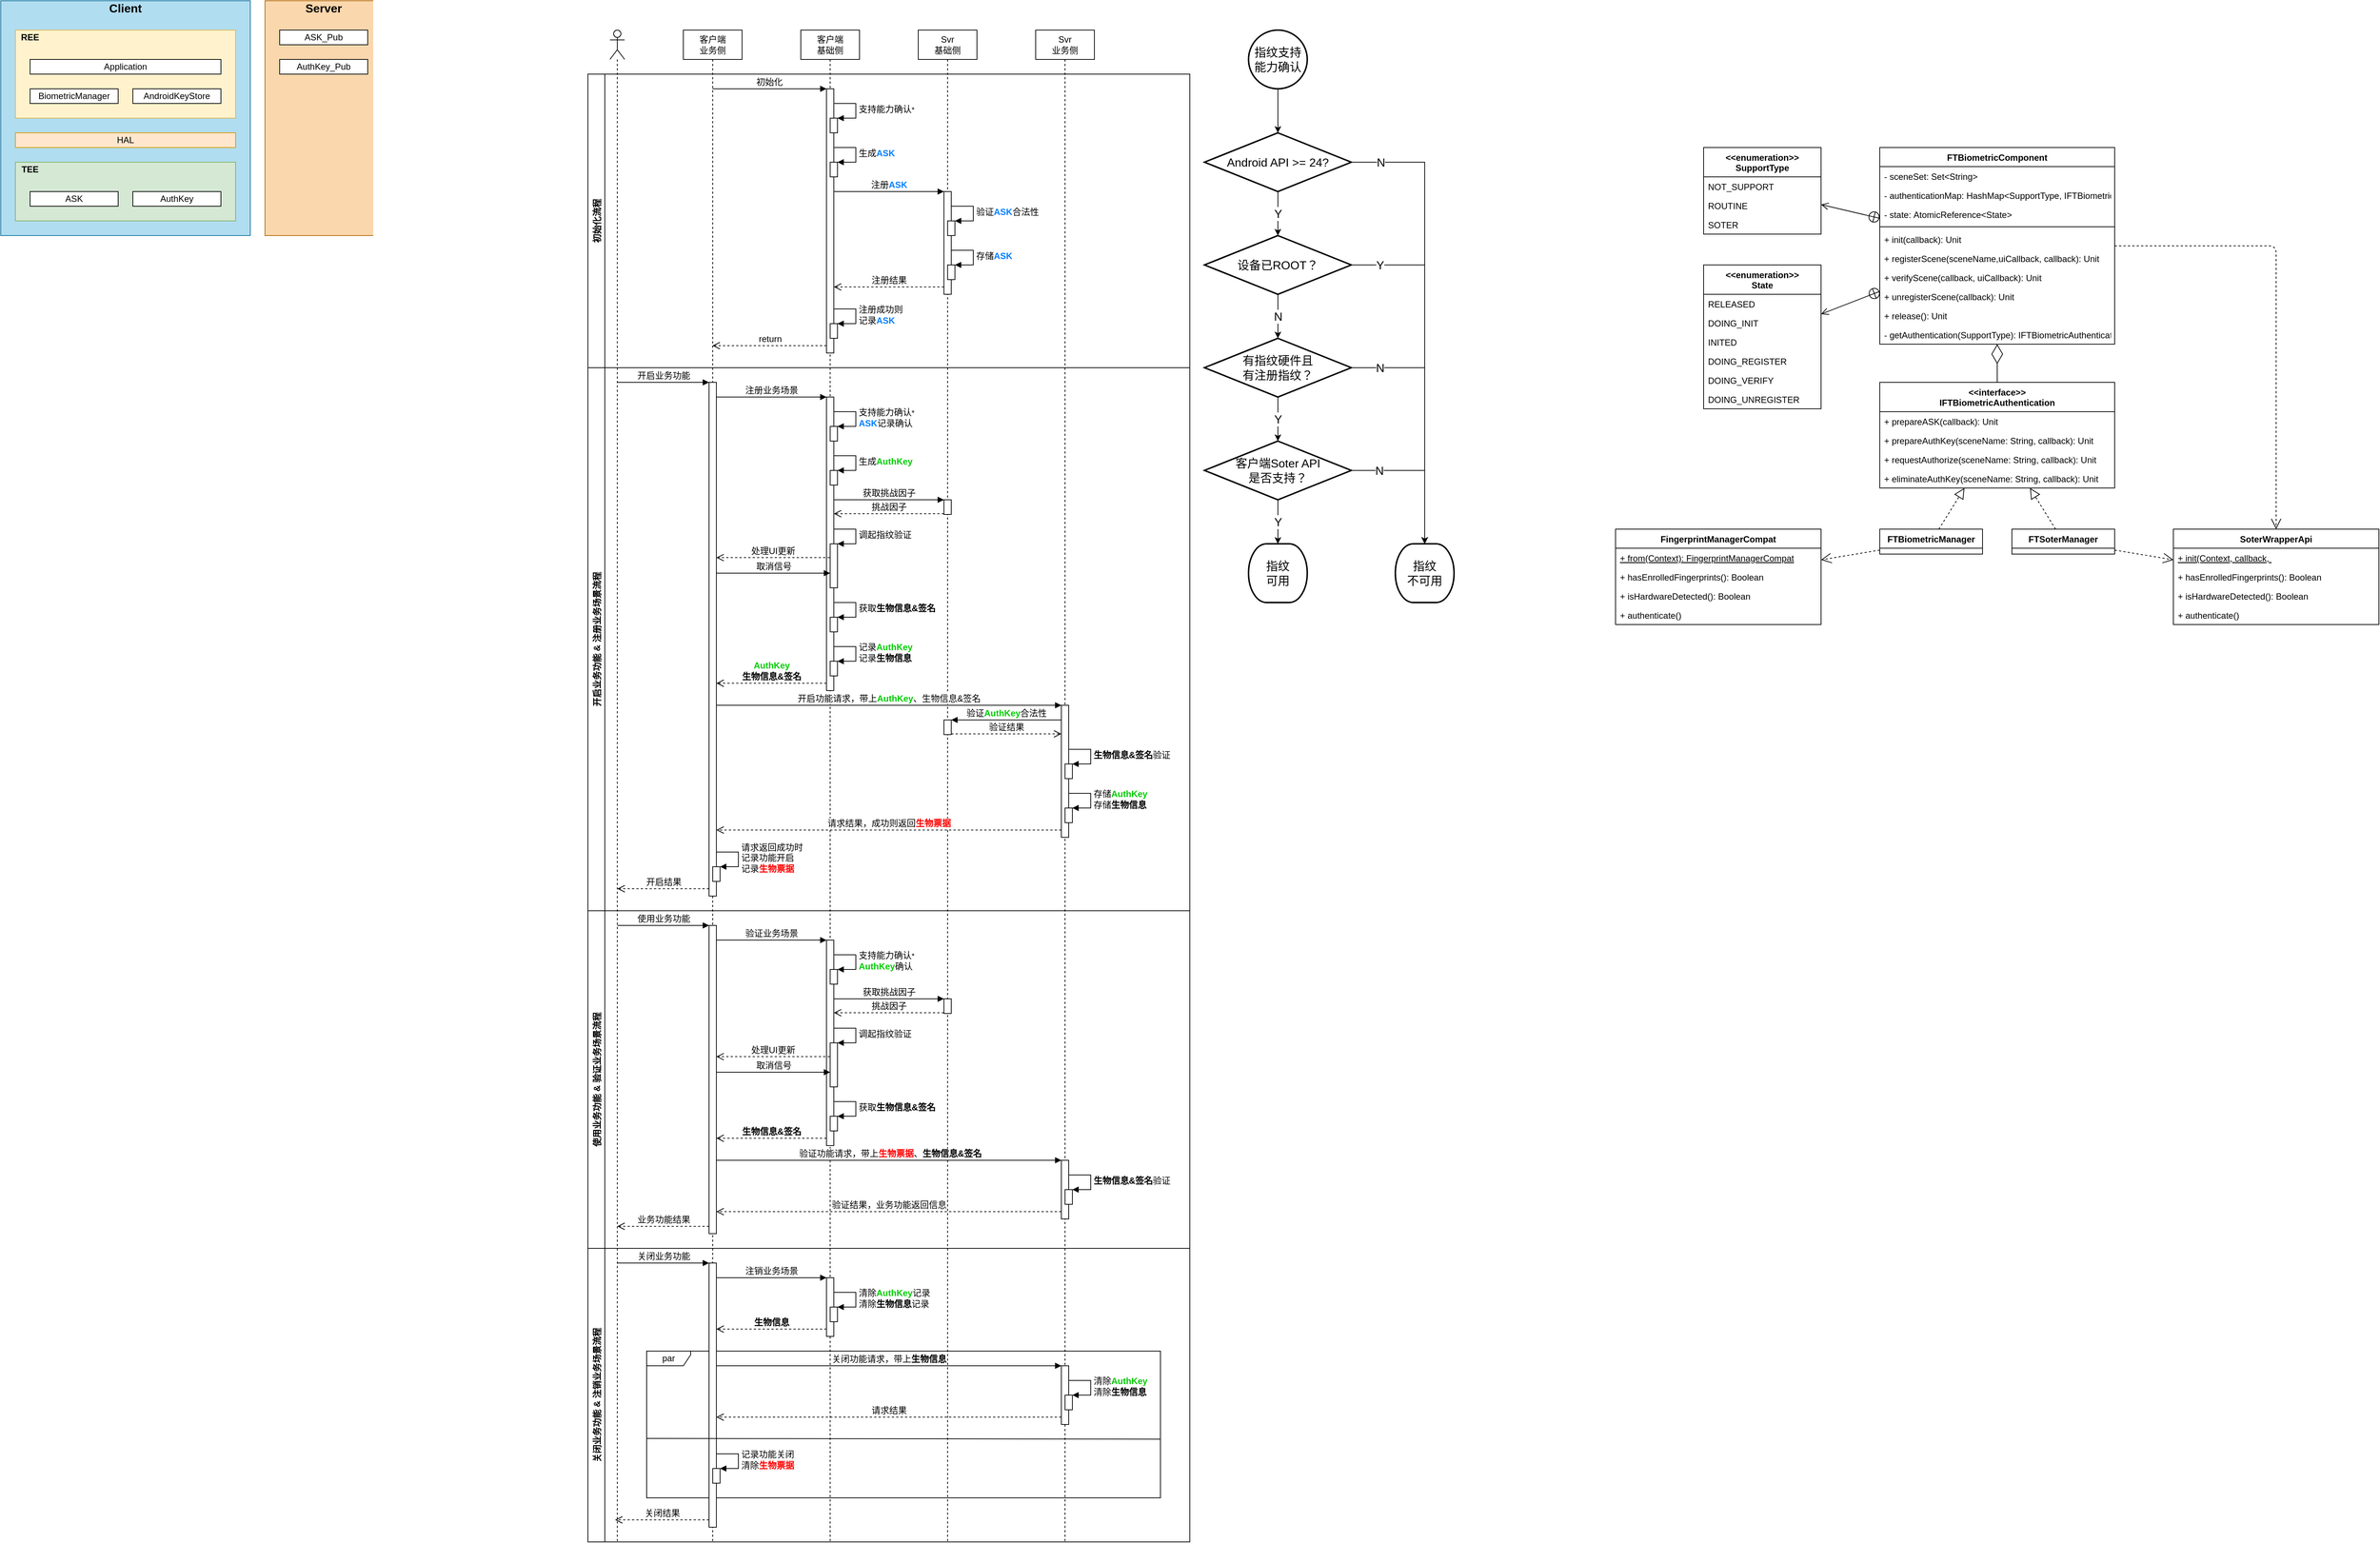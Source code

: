 <mxfile version="14.6.12" type="github">
  <diagram id="PERFYKWWDiuhqixZciVr" name="Page-1">
    <mxGraphModel dx="1204" dy="1089" grid="1" gridSize="10" guides="1" tooltips="1" connect="1" arrows="1" fold="1" page="1" pageScale="1" pageWidth="827" pageHeight="1169" math="0" shadow="0">
      <root>
        <mxCell id="YpG11p54W12MGPFQJL24-0" />
        <mxCell id="YpG11p54W12MGPFQJL24-1" parent="YpG11p54W12MGPFQJL24-0" />
        <mxCell id="0mOlbP7xLzRMstRWg_M5-183" value="关闭业务功能 &amp; 注销业务场景流程" style="swimlane;horizontal=0;labelBackgroundColor=none;fontSize=12;strokeWidth=1;fillColor=#ffffff;align=center;" vertex="1" parent="YpG11p54W12MGPFQJL24-1">
          <mxGeometry x="1640" y="1700" width="820" height="400" as="geometry" />
        </mxCell>
        <mxCell id="0mOlbP7xLzRMstRWg_M5-195" value="par" style="shape=umlFrame;whiteSpace=wrap;html=1;labelBackgroundColor=none;fontSize=12;strokeWidth=1;fillColor=#ffffff;align=center;width=60;height=20;" vertex="1" parent="0mOlbP7xLzRMstRWg_M5-183">
          <mxGeometry x="80" y="140" width="700" height="200" as="geometry" />
        </mxCell>
        <mxCell id="0mOlbP7xLzRMstRWg_M5-182" value="使用业务功能 &amp; 验证业务场景流程" style="swimlane;horizontal=0;labelBackgroundColor=none;fontSize=12;strokeWidth=1;fillColor=#ffffff;align=center;" vertex="1" parent="YpG11p54W12MGPFQJL24-1">
          <mxGeometry x="1640" y="1240" width="820" height="460" as="geometry" />
        </mxCell>
        <mxCell id="0mOlbP7xLzRMstRWg_M5-13" value="" style="rounded=0;whiteSpace=wrap;html=1;align=center;fillColor=#b1ddf0;strokeColor=#10739e;" vertex="1" parent="YpG11p54W12MGPFQJL24-1">
          <mxGeometry x="840" width="340" height="320" as="geometry" />
        </mxCell>
        <mxCell id="0mOlbP7xLzRMstRWg_M5-11" value="" style="rounded=0;whiteSpace=wrap;html=1;align=center;fillColor=#d5e8d4;strokeColor=#82b366;" vertex="1" parent="YpG11p54W12MGPFQJL24-1">
          <mxGeometry x="860" y="220" width="300" height="80" as="geometry" />
        </mxCell>
        <mxCell id="0mOlbP7xLzRMstRWg_M5-8" value="" style="rounded=0;whiteSpace=wrap;html=1;align=center;labelBackgroundColor=none;fillColor=#fff2cc;strokeColor=#d6b656;" vertex="1" parent="YpG11p54W12MGPFQJL24-1">
          <mxGeometry x="860" y="40" width="300" height="120" as="geometry" />
        </mxCell>
        <mxCell id="0mOlbP7xLzRMstRWg_M5-20" style="edgeStyle=orthogonalEdgeStyle;rounded=0;orthogonalLoop=1;jettySize=auto;html=1;exitX=0.5;exitY=1;exitDx=0;exitDy=0;exitPerimeter=0;entryX=0.5;entryY=0;entryDx=0;entryDy=0;entryPerimeter=0;fontSize=16;labelBackgroundColor=none;" edge="1" parent="YpG11p54W12MGPFQJL24-1" source="FxfO5eEo2pZkEUAX_uts-19" target="0mOlbP7xLzRMstRWg_M5-19">
          <mxGeometry relative="1" as="geometry" />
        </mxCell>
        <mxCell id="FxfO5eEo2pZkEUAX_uts-19" value="指纹支持能力确认" style="strokeWidth=2;html=1;shape=mxgraph.flowchart.start_2;whiteSpace=wrap;align=center;fontSize=16;labelBackgroundColor=none;fillColor=none;" parent="YpG11p54W12MGPFQJL24-1" vertex="1">
          <mxGeometry x="2540" y="40" width="80" height="80" as="geometry" />
        </mxCell>
        <mxCell id="0mOlbP7xLzRMstRWg_M5-2" value="Application" style="rounded=0;whiteSpace=wrap;html=1;align=center;" vertex="1" parent="YpG11p54W12MGPFQJL24-1">
          <mxGeometry x="880" y="80" width="260" height="20" as="geometry" />
        </mxCell>
        <mxCell id="0mOlbP7xLzRMstRWg_M5-3" value="AndroidKeyStore" style="rounded=0;whiteSpace=wrap;html=1;align=center;" vertex="1" parent="YpG11p54W12MGPFQJL24-1">
          <mxGeometry x="1020" y="120" width="120" height="20" as="geometry" />
        </mxCell>
        <mxCell id="0mOlbP7xLzRMstRWg_M5-4" value="BiometricManager" style="rounded=0;whiteSpace=wrap;html=1;align=center;" vertex="1" parent="YpG11p54W12MGPFQJL24-1">
          <mxGeometry x="880" y="120" width="120" height="20" as="geometry" />
        </mxCell>
        <mxCell id="0mOlbP7xLzRMstRWg_M5-6" value="ASK" style="rounded=0;whiteSpace=wrap;html=1;align=center;" vertex="1" parent="YpG11p54W12MGPFQJL24-1">
          <mxGeometry x="880" y="260" width="120" height="20" as="geometry" />
        </mxCell>
        <mxCell id="0mOlbP7xLzRMstRWg_M5-7" value="AuthKey" style="rounded=0;whiteSpace=wrap;html=1;align=center;" vertex="1" parent="YpG11p54W12MGPFQJL24-1">
          <mxGeometry x="1020" y="260" width="120" height="20" as="geometry" />
        </mxCell>
        <mxCell id="0mOlbP7xLzRMstRWg_M5-9" value="REE" style="text;html=1;strokeColor=none;fillColor=none;align=center;verticalAlign=middle;whiteSpace=wrap;rounded=0;fontStyle=1" vertex="1" parent="YpG11p54W12MGPFQJL24-1">
          <mxGeometry x="860" y="40" width="40" height="20" as="geometry" />
        </mxCell>
        <mxCell id="0mOlbP7xLzRMstRWg_M5-10" value="HAL" style="rounded=0;whiteSpace=wrap;html=1;align=center;fillColor=#ffe6cc;strokeColor=#d79b00;" vertex="1" parent="YpG11p54W12MGPFQJL24-1">
          <mxGeometry x="860" y="180" width="300" height="20" as="geometry" />
        </mxCell>
        <mxCell id="0mOlbP7xLzRMstRWg_M5-12" value="TEE" style="text;html=1;strokeColor=none;fillColor=none;align=center;verticalAlign=middle;whiteSpace=wrap;rounded=0;fontStyle=1" vertex="1" parent="YpG11p54W12MGPFQJL24-1">
          <mxGeometry x="860" y="220" width="40" height="20" as="geometry" />
        </mxCell>
        <mxCell id="0mOlbP7xLzRMstRWg_M5-14" value="&lt;font style=&quot;font-size: 16px&quot;&gt;Client&lt;/font&gt;" style="text;html=1;strokeColor=none;fillColor=none;align=center;verticalAlign=middle;whiteSpace=wrap;rounded=0;fontStyle=1" vertex="1" parent="YpG11p54W12MGPFQJL24-1">
          <mxGeometry x="840" width="340" height="20" as="geometry" />
        </mxCell>
        <mxCell id="0mOlbP7xLzRMstRWg_M5-15" value="" style="rounded=0;whiteSpace=wrap;html=1;align=center;fillColor=#fad7ac;strokeColor=#b46504;" vertex="1" parent="YpG11p54W12MGPFQJL24-1">
          <mxGeometry x="1200" width="160" height="320" as="geometry" />
        </mxCell>
        <mxCell id="0mOlbP7xLzRMstRWg_M5-16" value="&lt;font style=&quot;font-size: 16px&quot;&gt;Server&lt;/font&gt;" style="text;html=1;strokeColor=none;fillColor=none;align=center;verticalAlign=middle;whiteSpace=wrap;rounded=0;fontStyle=1" vertex="1" parent="YpG11p54W12MGPFQJL24-1">
          <mxGeometry x="1200" width="160" height="20" as="geometry" />
        </mxCell>
        <mxCell id="0mOlbP7xLzRMstRWg_M5-17" value="ASK_Pub" style="rounded=0;whiteSpace=wrap;html=1;align=center;" vertex="1" parent="YpG11p54W12MGPFQJL24-1">
          <mxGeometry x="1220" y="40" width="120" height="20" as="geometry" />
        </mxCell>
        <mxCell id="0mOlbP7xLzRMstRWg_M5-18" value="AuthKey_Pub" style="rounded=0;whiteSpace=wrap;html=1;align=center;" vertex="1" parent="YpG11p54W12MGPFQJL24-1">
          <mxGeometry x="1220" y="80" width="120" height="20" as="geometry" />
        </mxCell>
        <mxCell id="0mOlbP7xLzRMstRWg_M5-22" value="Y" style="edgeStyle=orthogonalEdgeStyle;rounded=0;orthogonalLoop=1;jettySize=auto;html=1;exitX=0.5;exitY=1;exitDx=0;exitDy=0;exitPerimeter=0;entryX=0.5;entryY=0;entryDx=0;entryDy=0;entryPerimeter=0;labelBackgroundColor=#ffffff;fontSize=16;labelBorderColor=none;" edge="1" parent="YpG11p54W12MGPFQJL24-1" source="0mOlbP7xLzRMstRWg_M5-19" target="0mOlbP7xLzRMstRWg_M5-21">
          <mxGeometry relative="1" as="geometry" />
        </mxCell>
        <mxCell id="0mOlbP7xLzRMstRWg_M5-40" value="N" style="edgeStyle=orthogonalEdgeStyle;rounded=0;orthogonalLoop=1;jettySize=auto;html=1;exitX=1;exitY=0.5;exitDx=0;exitDy=0;exitPerimeter=0;labelBackgroundColor=#ffffff;fontSize=16;" edge="1" parent="YpG11p54W12MGPFQJL24-1" source="0mOlbP7xLzRMstRWg_M5-19" target="0mOlbP7xLzRMstRWg_M5-36">
          <mxGeometry x="-0.873" relative="1" as="geometry">
            <mxPoint as="offset" />
          </mxGeometry>
        </mxCell>
        <mxCell id="0mOlbP7xLzRMstRWg_M5-19" value="Android API &amp;gt;= 24?" style="strokeWidth=2;html=1;shape=mxgraph.flowchart.decision;whiteSpace=wrap;labelBackgroundColor=none;fontSize=16;align=center;fillColor=none;" vertex="1" parent="YpG11p54W12MGPFQJL24-1">
          <mxGeometry x="2480" y="180" width="200" height="80" as="geometry" />
        </mxCell>
        <mxCell id="0mOlbP7xLzRMstRWg_M5-24" value="N" style="edgeStyle=orthogonalEdgeStyle;rounded=0;orthogonalLoop=1;jettySize=auto;html=1;exitX=0.5;exitY=1;exitDx=0;exitDy=0;exitPerimeter=0;entryX=0.5;entryY=0;entryDx=0;entryDy=0;entryPerimeter=0;labelBackgroundColor=#ffffff;fontSize=16;" edge="1" parent="YpG11p54W12MGPFQJL24-1" source="0mOlbP7xLzRMstRWg_M5-21" target="0mOlbP7xLzRMstRWg_M5-23">
          <mxGeometry relative="1" as="geometry" />
        </mxCell>
        <mxCell id="0mOlbP7xLzRMstRWg_M5-39" value="Y" style="edgeStyle=orthogonalEdgeStyle;rounded=0;orthogonalLoop=1;jettySize=auto;html=1;exitX=1;exitY=0.5;exitDx=0;exitDy=0;exitPerimeter=0;labelBackgroundColor=#ffffff;fontSize=16;" edge="1" parent="YpG11p54W12MGPFQJL24-1" source="0mOlbP7xLzRMstRWg_M5-21" target="0mOlbP7xLzRMstRWg_M5-36">
          <mxGeometry x="-0.837" relative="1" as="geometry">
            <mxPoint as="offset" />
          </mxGeometry>
        </mxCell>
        <mxCell id="0mOlbP7xLzRMstRWg_M5-21" value="设备已ROOT？" style="strokeWidth=2;html=1;shape=mxgraph.flowchart.decision;whiteSpace=wrap;labelBackgroundColor=none;fontSize=16;align=center;fillColor=none;" vertex="1" parent="YpG11p54W12MGPFQJL24-1">
          <mxGeometry x="2480" y="320" width="200" height="80" as="geometry" />
        </mxCell>
        <mxCell id="0mOlbP7xLzRMstRWg_M5-27" value="Y" style="edgeStyle=orthogonalEdgeStyle;rounded=0;orthogonalLoop=1;jettySize=auto;html=1;exitX=0.5;exitY=1;exitDx=0;exitDy=0;exitPerimeter=0;labelBackgroundColor=#ffffff;fontSize=16;" edge="1" parent="YpG11p54W12MGPFQJL24-1" source="0mOlbP7xLzRMstRWg_M5-23" target="0mOlbP7xLzRMstRWg_M5-31">
          <mxGeometry relative="1" as="geometry">
            <mxPoint x="2580" y="600" as="targetPoint" />
            <mxPoint as="offset" />
          </mxGeometry>
        </mxCell>
        <mxCell id="0mOlbP7xLzRMstRWg_M5-38" value="N" style="edgeStyle=orthogonalEdgeStyle;rounded=0;orthogonalLoop=1;jettySize=auto;html=1;exitX=1;exitY=0.5;exitDx=0;exitDy=0;exitPerimeter=0;labelBackgroundColor=#ffffff;fontSize=16;" edge="1" parent="YpG11p54W12MGPFQJL24-1" source="0mOlbP7xLzRMstRWg_M5-23" target="0mOlbP7xLzRMstRWg_M5-36">
          <mxGeometry x="-0.771" relative="1" as="geometry">
            <mxPoint as="offset" />
          </mxGeometry>
        </mxCell>
        <mxCell id="0mOlbP7xLzRMstRWg_M5-23" value="有指纹硬件且&lt;br&gt;有注册指纹？" style="strokeWidth=2;html=1;shape=mxgraph.flowchart.decision;whiteSpace=wrap;labelBackgroundColor=none;fontSize=16;align=center;fillColor=none;" vertex="1" parent="YpG11p54W12MGPFQJL24-1">
          <mxGeometry x="2480" y="460" width="200" height="80" as="geometry" />
        </mxCell>
        <mxCell id="0mOlbP7xLzRMstRWg_M5-35" value="Y" style="edgeStyle=orthogonalEdgeStyle;rounded=0;orthogonalLoop=1;jettySize=auto;html=1;exitX=0.5;exitY=1;exitDx=0;exitDy=0;exitPerimeter=0;labelBackgroundColor=#ffffff;fontSize=16;" edge="1" parent="YpG11p54W12MGPFQJL24-1" source="0mOlbP7xLzRMstRWg_M5-31" target="0mOlbP7xLzRMstRWg_M5-34">
          <mxGeometry relative="1" as="geometry" />
        </mxCell>
        <mxCell id="0mOlbP7xLzRMstRWg_M5-37" value="N" style="edgeStyle=orthogonalEdgeStyle;rounded=0;orthogonalLoop=1;jettySize=auto;html=1;exitX=1;exitY=0.5;exitDx=0;exitDy=0;exitPerimeter=0;entryX=0.5;entryY=0;entryDx=0;entryDy=0;entryPerimeter=0;labelBackgroundColor=#ffffff;fontSize=16;" edge="1" parent="YpG11p54W12MGPFQJL24-1" source="0mOlbP7xLzRMstRWg_M5-31" target="0mOlbP7xLzRMstRWg_M5-36">
          <mxGeometry x="-0.619" relative="1" as="geometry">
            <mxPoint as="offset" />
          </mxGeometry>
        </mxCell>
        <mxCell id="0mOlbP7xLzRMstRWg_M5-31" value="客户端Soter API&lt;br&gt;是否支持？" style="strokeWidth=2;html=1;shape=mxgraph.flowchart.decision;whiteSpace=wrap;labelBackgroundColor=none;fontSize=16;align=center;fillColor=none;" vertex="1" parent="YpG11p54W12MGPFQJL24-1">
          <mxGeometry x="2480" y="600" width="200" height="80" as="geometry" />
        </mxCell>
        <mxCell id="0mOlbP7xLzRMstRWg_M5-34" value="指纹&lt;br&gt;可用" style="strokeWidth=2;html=1;shape=mxgraph.flowchart.terminator;whiteSpace=wrap;labelBackgroundColor=none;fontSize=16;fillColor=none;align=center;" vertex="1" parent="YpG11p54W12MGPFQJL24-1">
          <mxGeometry x="2540" y="740" width="80" height="80" as="geometry" />
        </mxCell>
        <mxCell id="0mOlbP7xLzRMstRWg_M5-36" value="指纹&lt;br&gt;不可用" style="strokeWidth=2;html=1;shape=mxgraph.flowchart.terminator;whiteSpace=wrap;labelBackgroundColor=none;fontSize=16;fillColor=none;align=center;" vertex="1" parent="YpG11p54W12MGPFQJL24-1">
          <mxGeometry x="2740" y="740" width="80" height="80" as="geometry" />
        </mxCell>
        <mxCell id="0mOlbP7xLzRMstRWg_M5-68" value="" style="shape=umlLifeline;participant=umlActor;perimeter=lifelinePerimeter;whiteSpace=wrap;html=1;container=1;collapsible=0;recursiveResize=0;verticalAlign=top;spacingTop=36;outlineConnect=0;labelBackgroundColor=none;fontSize=16;strokeWidth=1;fillColor=none;align=center;" vertex="1" parent="YpG11p54W12MGPFQJL24-1">
          <mxGeometry x="1670" y="40" width="20" height="2060" as="geometry" />
        </mxCell>
        <mxCell id="0mOlbP7xLzRMstRWg_M5-69" value="客户端&lt;br&gt;业务侧" style="shape=umlLifeline;perimeter=lifelinePerimeter;whiteSpace=wrap;html=1;container=1;collapsible=0;recursiveResize=0;outlineConnect=0;labelBackgroundColor=none;fontSize=12;strokeWidth=1;align=center;" vertex="1" parent="YpG11p54W12MGPFQJL24-1">
          <mxGeometry x="1770" y="40" width="80" height="2060" as="geometry" />
        </mxCell>
        <mxCell id="0mOlbP7xLzRMstRWg_M5-101" value="" style="html=1;points=[];perimeter=orthogonalPerimeter;labelBackgroundColor=none;fontSize=12;strokeWidth=1;fillColor=#ffffff;align=center;" vertex="1" parent="0mOlbP7xLzRMstRWg_M5-69">
          <mxGeometry x="35" y="480" width="10" height="700" as="geometry" />
        </mxCell>
        <mxCell id="0mOlbP7xLzRMstRWg_M5-103" value="开启结果" style="html=1;verticalAlign=bottom;endArrow=open;dashed=1;endSize=8;exitX=0;exitY=0.95;labelBackgroundColor=#ffffff;fontSize=12;" edge="1" parent="0mOlbP7xLzRMstRWg_M5-69">
          <mxGeometry relative="1" as="geometry">
            <mxPoint x="-89.9" y="1170.0" as="targetPoint" />
            <mxPoint x="35.0" y="1170.0" as="sourcePoint" />
          </mxGeometry>
        </mxCell>
        <mxCell id="0mOlbP7xLzRMstRWg_M5-140" value="" style="html=1;points=[];perimeter=orthogonalPerimeter;labelBackgroundColor=none;fontSize=12;strokeWidth=1;fillColor=#ffffff;align=center;" vertex="1" parent="0mOlbP7xLzRMstRWg_M5-69">
          <mxGeometry x="35" y="1220" width="10" height="420" as="geometry" />
        </mxCell>
        <mxCell id="0mOlbP7xLzRMstRWg_M5-162" value="" style="html=1;points=[];perimeter=orthogonalPerimeter;labelBackgroundColor=none;fontSize=12;strokeWidth=1;fillColor=#ffffff;align=center;" vertex="1" parent="0mOlbP7xLzRMstRWg_M5-69">
          <mxGeometry x="35" y="1680" width="10" height="360" as="geometry" />
        </mxCell>
        <mxCell id="0mOlbP7xLzRMstRWg_M5-193" value="" style="html=1;points=[];perimeter=orthogonalPerimeter;labelBackgroundColor=none;fontSize=12;strokeWidth=1;fillColor=#ffffff;align=center;" vertex="1" parent="0mOlbP7xLzRMstRWg_M5-69">
          <mxGeometry x="40" y="1960" width="10" height="20" as="geometry" />
        </mxCell>
        <mxCell id="0mOlbP7xLzRMstRWg_M5-194" value="记录功能关闭&lt;br&gt;清除&lt;b&gt;&lt;font color=&quot;#ff0000&quot;&gt;生物票据&lt;/font&gt;&lt;/b&gt;" style="edgeStyle=orthogonalEdgeStyle;html=1;align=left;spacingLeft=2;endArrow=block;rounded=0;entryX=1;entryY=0;labelBackgroundColor=#ffffff;fontSize=12;" edge="1" target="0mOlbP7xLzRMstRWg_M5-193" parent="0mOlbP7xLzRMstRWg_M5-69">
          <mxGeometry relative="1" as="geometry">
            <mxPoint x="45" y="1940" as="sourcePoint" />
            <Array as="points">
              <mxPoint x="75" y="1940" />
            </Array>
          </mxGeometry>
        </mxCell>
        <mxCell id="0mOlbP7xLzRMstRWg_M5-70" value="客户端&lt;br&gt;基础侧" style="shape=umlLifeline;perimeter=lifelinePerimeter;whiteSpace=wrap;html=1;container=1;collapsible=0;recursiveResize=0;outlineConnect=0;labelBackgroundColor=none;fontSize=12;strokeWidth=1;align=center;" vertex="1" parent="YpG11p54W12MGPFQJL24-1">
          <mxGeometry x="1930" y="40" width="80" height="2060" as="geometry" />
        </mxCell>
        <mxCell id="0mOlbP7xLzRMstRWg_M5-73" value="" style="html=1;points=[];perimeter=orthogonalPerimeter;labelBackgroundColor=none;fontSize=12;strokeWidth=1;align=center;" vertex="1" parent="0mOlbP7xLzRMstRWg_M5-70">
          <mxGeometry x="35" y="80" width="10" height="360" as="geometry" />
        </mxCell>
        <mxCell id="0mOlbP7xLzRMstRWg_M5-87" value="" style="html=1;points=[];perimeter=orthogonalPerimeter;labelBackgroundColor=none;fontSize=12;strokeWidth=1;fillColor=#ffffff;align=center;" vertex="1" parent="0mOlbP7xLzRMstRWg_M5-70">
          <mxGeometry x="40" y="180" width="10" height="20" as="geometry" />
        </mxCell>
        <mxCell id="0mOlbP7xLzRMstRWg_M5-88" value="生成&lt;b&gt;&lt;font color=&quot;#007fff&quot;&gt;ASK&lt;/font&gt;&lt;/b&gt;" style="edgeStyle=orthogonalEdgeStyle;html=1;align=left;spacingLeft=2;endArrow=block;rounded=0;entryX=1;entryY=0;labelBackgroundColor=#ffffff;fontSize=12;" edge="1" target="0mOlbP7xLzRMstRWg_M5-87" parent="0mOlbP7xLzRMstRWg_M5-70">
          <mxGeometry relative="1" as="geometry">
            <mxPoint x="45" y="160" as="sourcePoint" />
            <Array as="points">
              <mxPoint x="75" y="160" />
            </Array>
          </mxGeometry>
        </mxCell>
        <mxCell id="0mOlbP7xLzRMstRWg_M5-104" value="" style="html=1;points=[];perimeter=orthogonalPerimeter;labelBackgroundColor=none;fontSize=12;strokeWidth=1;fillColor=#ffffff;align=center;" vertex="1" parent="0mOlbP7xLzRMstRWg_M5-70">
          <mxGeometry x="35" y="500" width="10" height="400" as="geometry" />
        </mxCell>
        <mxCell id="0mOlbP7xLzRMstRWg_M5-107" value="" style="html=1;points=[];perimeter=orthogonalPerimeter;labelBackgroundColor=none;fontSize=12;strokeWidth=1;fillColor=#ffffff;align=center;" vertex="1" parent="0mOlbP7xLzRMstRWg_M5-70">
          <mxGeometry x="40" y="540" width="10" height="20" as="geometry" />
        </mxCell>
        <mxCell id="0mOlbP7xLzRMstRWg_M5-108" value="支持能力确认&lt;span style=&quot;font-size: 10px&quot;&gt;*&lt;/span&gt;&lt;br&gt;&lt;b style=&quot;color: rgb(0 , 127 , 255)&quot;&gt;ASK&lt;/b&gt;记录确认" style="edgeStyle=orthogonalEdgeStyle;html=1;align=left;spacingLeft=2;endArrow=block;rounded=0;entryX=1;entryY=0;labelBackgroundColor=#ffffff;fontSize=12;" edge="1" target="0mOlbP7xLzRMstRWg_M5-107" parent="0mOlbP7xLzRMstRWg_M5-70">
          <mxGeometry relative="1" as="geometry">
            <mxPoint x="45" y="520" as="sourcePoint" />
            <Array as="points">
              <mxPoint x="75" y="520" />
            </Array>
          </mxGeometry>
        </mxCell>
        <mxCell id="0mOlbP7xLzRMstRWg_M5-109" value="" style="html=1;points=[];perimeter=orthogonalPerimeter;labelBackgroundColor=none;fontSize=12;strokeWidth=1;fillColor=#ffffff;align=center;" vertex="1" parent="0mOlbP7xLzRMstRWg_M5-70">
          <mxGeometry x="40" y="600" width="10" height="20" as="geometry" />
        </mxCell>
        <mxCell id="0mOlbP7xLzRMstRWg_M5-110" value="生成&lt;b&gt;&lt;font color=&quot;#00cc00&quot;&gt;AuthKey&lt;/font&gt;&lt;/b&gt;" style="edgeStyle=orthogonalEdgeStyle;html=1;align=left;spacingLeft=2;endArrow=block;rounded=0;entryX=1;entryY=0;labelBackgroundColor=#ffffff;fontSize=12;" edge="1" target="0mOlbP7xLzRMstRWg_M5-109" parent="0mOlbP7xLzRMstRWg_M5-70">
          <mxGeometry relative="1" as="geometry">
            <mxPoint x="45" y="580" as="sourcePoint" />
            <Array as="points">
              <mxPoint x="75" y="580" />
            </Array>
          </mxGeometry>
        </mxCell>
        <mxCell id="0mOlbP7xLzRMstRWg_M5-111" value="" style="html=1;points=[];perimeter=orthogonalPerimeter;labelBackgroundColor=none;fontSize=12;strokeWidth=1;fillColor=#ffffff;align=center;" vertex="1" parent="0mOlbP7xLzRMstRWg_M5-70">
          <mxGeometry x="40" y="700" width="10" height="60" as="geometry" />
        </mxCell>
        <mxCell id="0mOlbP7xLzRMstRWg_M5-112" value="调起指纹验证" style="edgeStyle=orthogonalEdgeStyle;html=1;align=left;spacingLeft=2;endArrow=block;rounded=0;entryX=1;entryY=0;labelBackgroundColor=#ffffff;fontSize=12;" edge="1" target="0mOlbP7xLzRMstRWg_M5-111" parent="0mOlbP7xLzRMstRWg_M5-70">
          <mxGeometry relative="1" as="geometry">
            <mxPoint x="45" y="680" as="sourcePoint" />
            <Array as="points">
              <mxPoint x="75" y="680" />
            </Array>
          </mxGeometry>
        </mxCell>
        <mxCell id="0mOlbP7xLzRMstRWg_M5-119" value="" style="html=1;points=[];perimeter=orthogonalPerimeter;labelBackgroundColor=none;fontSize=12;strokeWidth=1;fillColor=#ffffff;align=center;" vertex="1" parent="0mOlbP7xLzRMstRWg_M5-70">
          <mxGeometry x="40" y="800" width="10" height="20" as="geometry" />
        </mxCell>
        <mxCell id="0mOlbP7xLzRMstRWg_M5-120" value="获取&lt;b&gt;生物信息&amp;amp;签名&lt;/b&gt;" style="edgeStyle=orthogonalEdgeStyle;html=1;align=left;spacingLeft=2;endArrow=block;rounded=0;entryX=1;entryY=0;labelBackgroundColor=#ffffff;fontSize=12;" edge="1" target="0mOlbP7xLzRMstRWg_M5-119" parent="0mOlbP7xLzRMstRWg_M5-70">
          <mxGeometry relative="1" as="geometry">
            <mxPoint x="45" y="780" as="sourcePoint" />
            <Array as="points">
              <mxPoint x="75" y="780" />
            </Array>
          </mxGeometry>
        </mxCell>
        <mxCell id="0mOlbP7xLzRMstRWg_M5-143" value="" style="html=1;points=[];perimeter=orthogonalPerimeter;labelBackgroundColor=none;fontSize=12;strokeWidth=1;fillColor=#ffffff;align=center;" vertex="1" parent="0mOlbP7xLzRMstRWg_M5-70">
          <mxGeometry x="35" y="1240" width="10" height="280" as="geometry" />
        </mxCell>
        <mxCell id="0mOlbP7xLzRMstRWg_M5-146" value="" style="html=1;points=[];perimeter=orthogonalPerimeter;labelBackgroundColor=none;fontSize=12;strokeWidth=1;fillColor=#ffffff;align=center;" vertex="1" parent="0mOlbP7xLzRMstRWg_M5-70">
          <mxGeometry x="40" y="1280" width="10" height="20" as="geometry" />
        </mxCell>
        <mxCell id="0mOlbP7xLzRMstRWg_M5-147" value="支持能力确认&lt;span style=&quot;font-size: 10px&quot;&gt;*&lt;/span&gt;&lt;br&gt;&lt;b&gt;&lt;font color=&quot;#00cc00&quot;&gt;AuthKey&lt;/font&gt;&lt;/b&gt;确认" style="edgeStyle=orthogonalEdgeStyle;html=1;align=left;spacingLeft=2;endArrow=block;rounded=0;entryX=1;entryY=0;labelBackgroundColor=#ffffff;fontSize=12;" edge="1" target="0mOlbP7xLzRMstRWg_M5-146" parent="0mOlbP7xLzRMstRWg_M5-70">
          <mxGeometry relative="1" as="geometry">
            <mxPoint x="45" y="1260" as="sourcePoint" />
            <Array as="points">
              <mxPoint x="75" y="1260" />
            </Array>
          </mxGeometry>
        </mxCell>
        <mxCell id="0mOlbP7xLzRMstRWg_M5-155" value="" style="html=1;points=[];perimeter=orthogonalPerimeter;labelBackgroundColor=none;fontSize=12;strokeWidth=1;fillColor=#ffffff;align=center;" vertex="1" parent="0mOlbP7xLzRMstRWg_M5-70">
          <mxGeometry x="40" y="1480" width="10" height="20" as="geometry" />
        </mxCell>
        <mxCell id="0mOlbP7xLzRMstRWg_M5-156" value="获取&lt;b&gt;生物信息&amp;amp;签名&lt;/b&gt;" style="edgeStyle=orthogonalEdgeStyle;html=1;align=left;spacingLeft=2;endArrow=block;rounded=0;entryX=1;entryY=0;labelBackgroundColor=#ffffff;fontSize=12;" edge="1" target="0mOlbP7xLzRMstRWg_M5-155" parent="0mOlbP7xLzRMstRWg_M5-70">
          <mxGeometry relative="1" as="geometry">
            <mxPoint x="45" y="1460" as="sourcePoint" />
            <Array as="points">
              <mxPoint x="75" y="1460" />
            </Array>
          </mxGeometry>
        </mxCell>
        <mxCell id="0mOlbP7xLzRMstRWg_M5-165" value="" style="html=1;points=[];perimeter=orthogonalPerimeter;labelBackgroundColor=none;fontSize=12;strokeWidth=1;fillColor=#ffffff;align=center;" vertex="1" parent="0mOlbP7xLzRMstRWg_M5-70">
          <mxGeometry x="35" y="1700" width="10" height="80" as="geometry" />
        </mxCell>
        <mxCell id="0mOlbP7xLzRMstRWg_M5-168" value="" style="html=1;points=[];perimeter=orthogonalPerimeter;labelBackgroundColor=none;fontSize=12;strokeWidth=1;fillColor=#ffffff;align=center;" vertex="1" parent="0mOlbP7xLzRMstRWg_M5-70">
          <mxGeometry x="40" y="1740" width="10" height="20" as="geometry" />
        </mxCell>
        <mxCell id="0mOlbP7xLzRMstRWg_M5-169" value="清除&lt;b&gt;&lt;font color=&quot;#00cc00&quot;&gt;AuthKey&lt;/font&gt;&lt;/b&gt;记录&lt;br&gt;清除&lt;b&gt;生物信息&lt;/b&gt;记录" style="edgeStyle=orthogonalEdgeStyle;html=1;align=left;spacingLeft=2;endArrow=block;rounded=0;entryX=1;entryY=0;labelBackgroundColor=#ffffff;fontSize=12;" edge="1" target="0mOlbP7xLzRMstRWg_M5-168" parent="0mOlbP7xLzRMstRWg_M5-70">
          <mxGeometry relative="1" as="geometry">
            <mxPoint x="45" y="1720" as="sourcePoint" />
            <Array as="points">
              <mxPoint x="75" y="1720" />
            </Array>
          </mxGeometry>
        </mxCell>
        <mxCell id="0mOlbP7xLzRMstRWg_M5-184" value="" style="html=1;points=[];perimeter=orthogonalPerimeter;labelBackgroundColor=none;fontSize=12;strokeWidth=1;fillColor=#ffffff;align=center;" vertex="1" parent="0mOlbP7xLzRMstRWg_M5-70">
          <mxGeometry x="40" y="400" width="10" height="20" as="geometry" />
        </mxCell>
        <mxCell id="0mOlbP7xLzRMstRWg_M5-185" value="注册成功则&lt;br&gt;记录&lt;b&gt;&lt;font color=&quot;#007fff&quot;&gt;ASK&lt;/font&gt;&lt;/b&gt;" style="edgeStyle=orthogonalEdgeStyle;html=1;align=left;spacingLeft=2;endArrow=block;rounded=0;entryX=1;entryY=0;labelBackgroundColor=#ffffff;fontSize=12;" edge="1" target="0mOlbP7xLzRMstRWg_M5-184" parent="0mOlbP7xLzRMstRWg_M5-70">
          <mxGeometry relative="1" as="geometry">
            <mxPoint x="45" y="380" as="sourcePoint" />
            <Array as="points">
              <mxPoint x="75" y="380" />
            </Array>
          </mxGeometry>
        </mxCell>
        <mxCell id="0mOlbP7xLzRMstRWg_M5-186" value="" style="html=1;points=[];perimeter=orthogonalPerimeter;labelBackgroundColor=none;fontSize=12;strokeWidth=1;fillColor=#ffffff;align=center;" vertex="1" parent="0mOlbP7xLzRMstRWg_M5-70">
          <mxGeometry x="40" y="860" width="10" height="20" as="geometry" />
        </mxCell>
        <mxCell id="0mOlbP7xLzRMstRWg_M5-187" value="记录&lt;b&gt;&lt;font color=&quot;#00cc00&quot;&gt;AuthKey&lt;/font&gt;&lt;/b&gt;&lt;br&gt;记录&lt;b&gt;生物信息&lt;/b&gt;" style="edgeStyle=orthogonalEdgeStyle;html=1;align=left;spacingLeft=2;endArrow=block;rounded=0;entryX=1;entryY=0;labelBackgroundColor=#ffffff;fontSize=12;" edge="1" target="0mOlbP7xLzRMstRWg_M5-186" parent="0mOlbP7xLzRMstRWg_M5-70">
          <mxGeometry relative="1" as="geometry">
            <mxPoint x="45" y="840" as="sourcePoint" />
            <Array as="points">
              <mxPoint x="75" y="840" />
            </Array>
          </mxGeometry>
        </mxCell>
        <mxCell id="0mOlbP7xLzRMstRWg_M5-71" value="Svr&lt;br&gt;基础侧" style="shape=umlLifeline;perimeter=lifelinePerimeter;whiteSpace=wrap;html=1;container=1;collapsible=0;recursiveResize=0;outlineConnect=0;labelBackgroundColor=none;fontSize=12;strokeWidth=1;align=center;" vertex="1" parent="YpG11p54W12MGPFQJL24-1">
          <mxGeometry x="2090" y="40" width="80" height="2060" as="geometry" />
        </mxCell>
        <mxCell id="0mOlbP7xLzRMstRWg_M5-89" value="" style="html=1;points=[];perimeter=orthogonalPerimeter;labelBackgroundColor=none;fontSize=12;strokeWidth=1;fillColor=#ffffff;align=center;" vertex="1" parent="0mOlbP7xLzRMstRWg_M5-71">
          <mxGeometry x="35" y="220" width="10" height="140" as="geometry" />
        </mxCell>
        <mxCell id="0mOlbP7xLzRMstRWg_M5-92" value="" style="html=1;points=[];perimeter=orthogonalPerimeter;labelBackgroundColor=none;fontSize=12;strokeWidth=1;fillColor=#ffffff;align=center;" vertex="1" parent="0mOlbP7xLzRMstRWg_M5-71">
          <mxGeometry x="40" y="260" width="10" height="20" as="geometry" />
        </mxCell>
        <mxCell id="0mOlbP7xLzRMstRWg_M5-93" value="验证&lt;b&gt;&lt;font color=&quot;#007fff&quot;&gt;ASK&lt;/font&gt;&lt;/b&gt;合法性" style="edgeStyle=orthogonalEdgeStyle;html=1;align=left;spacingLeft=2;endArrow=block;rounded=0;entryX=1;entryY=0;labelBackgroundColor=#ffffff;fontSize=12;" edge="1" target="0mOlbP7xLzRMstRWg_M5-92" parent="0mOlbP7xLzRMstRWg_M5-71">
          <mxGeometry relative="1" as="geometry">
            <mxPoint x="45" y="240" as="sourcePoint" />
            <Array as="points">
              <mxPoint x="75" y="240" />
            </Array>
          </mxGeometry>
        </mxCell>
        <mxCell id="0mOlbP7xLzRMstRWg_M5-96" value="" style="html=1;points=[];perimeter=orthogonalPerimeter;labelBackgroundColor=none;fontSize=12;strokeWidth=1;fillColor=#ffffff;align=center;" vertex="1" parent="0mOlbP7xLzRMstRWg_M5-71">
          <mxGeometry x="40" y="320" width="10" height="20" as="geometry" />
        </mxCell>
        <mxCell id="0mOlbP7xLzRMstRWg_M5-97" value="存储&lt;b&gt;&lt;font color=&quot;#007fff&quot;&gt;ASK&lt;/font&gt;&lt;/b&gt;" style="edgeStyle=orthogonalEdgeStyle;html=1;align=left;spacingLeft=2;endArrow=block;rounded=0;entryX=1;entryY=0;labelBackgroundColor=#ffffff;fontSize=12;" edge="1" target="0mOlbP7xLzRMstRWg_M5-96" parent="0mOlbP7xLzRMstRWg_M5-71">
          <mxGeometry relative="1" as="geometry">
            <mxPoint x="45" y="300" as="sourcePoint" />
            <Array as="points">
              <mxPoint x="75" y="300" />
            </Array>
          </mxGeometry>
        </mxCell>
        <mxCell id="0mOlbP7xLzRMstRWg_M5-114" value="" style="html=1;points=[];perimeter=orthogonalPerimeter;labelBackgroundColor=none;fontSize=12;strokeWidth=1;fillColor=#ffffff;align=center;" vertex="1" parent="0mOlbP7xLzRMstRWg_M5-71">
          <mxGeometry x="35" y="640" width="10" height="20" as="geometry" />
        </mxCell>
        <mxCell id="0mOlbP7xLzRMstRWg_M5-127" value="" style="html=1;points=[];perimeter=orthogonalPerimeter;labelBackgroundColor=none;fontSize=12;strokeWidth=1;fillColor=#ffffff;align=center;" vertex="1" parent="0mOlbP7xLzRMstRWg_M5-71">
          <mxGeometry x="35" y="940" width="10" height="20" as="geometry" />
        </mxCell>
        <mxCell id="0mOlbP7xLzRMstRWg_M5-148" value="" style="html=1;points=[];perimeter=orthogonalPerimeter;labelBackgroundColor=none;fontSize=12;strokeWidth=1;fillColor=#ffffff;align=center;" vertex="1" parent="0mOlbP7xLzRMstRWg_M5-71">
          <mxGeometry x="35" y="1320" width="10" height="20" as="geometry" />
        </mxCell>
        <mxCell id="0mOlbP7xLzRMstRWg_M5-72" value="Svr&lt;br&gt;业务侧" style="shape=umlLifeline;perimeter=lifelinePerimeter;whiteSpace=wrap;html=1;container=1;collapsible=0;recursiveResize=0;outlineConnect=0;labelBackgroundColor=none;fontSize=12;strokeWidth=1;align=center;" vertex="1" parent="YpG11p54W12MGPFQJL24-1">
          <mxGeometry x="2250" y="40" width="80" height="2060" as="geometry" />
        </mxCell>
        <mxCell id="0mOlbP7xLzRMstRWg_M5-123" value="" style="html=1;points=[];perimeter=orthogonalPerimeter;labelBackgroundColor=none;fontSize=12;strokeWidth=1;fillColor=#ffffff;align=center;" vertex="1" parent="0mOlbP7xLzRMstRWg_M5-72">
          <mxGeometry x="35" y="920" width="10" height="180" as="geometry" />
        </mxCell>
        <mxCell id="0mOlbP7xLzRMstRWg_M5-125" value="请求结果，成功则返回&lt;b&gt;&lt;font color=&quot;#ff0000&quot;&gt;生物票据&lt;/font&gt;&lt;/b&gt;" style="html=1;verticalAlign=bottom;endArrow=open;dashed=1;endSize=8;exitX=0;exitY=0.95;labelBackgroundColor=#ffffff;fontSize=12;" edge="1" parent="0mOlbP7xLzRMstRWg_M5-72">
          <mxGeometry relative="1" as="geometry">
            <mxPoint x="-435" y="1090" as="targetPoint" />
            <mxPoint x="35" y="1090" as="sourcePoint" />
          </mxGeometry>
        </mxCell>
        <mxCell id="0mOlbP7xLzRMstRWg_M5-133" value="" style="html=1;points=[];perimeter=orthogonalPerimeter;labelBackgroundColor=none;fontSize=12;strokeWidth=1;fillColor=#ffffff;align=center;" vertex="1" parent="0mOlbP7xLzRMstRWg_M5-72">
          <mxGeometry x="40" y="1000" width="10" height="20" as="geometry" />
        </mxCell>
        <mxCell id="0mOlbP7xLzRMstRWg_M5-134" value="&lt;b&gt;生物信息&amp;amp;签名&lt;/b&gt;验证" style="edgeStyle=orthogonalEdgeStyle;html=1;align=left;spacingLeft=2;endArrow=block;rounded=0;entryX=1;entryY=0;labelBackgroundColor=#ffffff;fontSize=12;" edge="1" target="0mOlbP7xLzRMstRWg_M5-133" parent="0mOlbP7xLzRMstRWg_M5-72">
          <mxGeometry relative="1" as="geometry">
            <mxPoint x="45" y="980" as="sourcePoint" />
            <Array as="points">
              <mxPoint x="75" y="980" />
            </Array>
          </mxGeometry>
        </mxCell>
        <mxCell id="0mOlbP7xLzRMstRWg_M5-135" value="" style="html=1;points=[];perimeter=orthogonalPerimeter;labelBackgroundColor=none;fontSize=12;strokeWidth=1;fillColor=#ffffff;align=center;" vertex="1" parent="0mOlbP7xLzRMstRWg_M5-72">
          <mxGeometry x="40" y="1060" width="10" height="20" as="geometry" />
        </mxCell>
        <mxCell id="0mOlbP7xLzRMstRWg_M5-136" value="存储&lt;b&gt;&lt;font color=&quot;#00cc00&quot;&gt;AuthKey&lt;/font&gt;&lt;/b&gt;&lt;br&gt;存储&lt;b&gt;生物信息&lt;/b&gt;" style="edgeStyle=orthogonalEdgeStyle;html=1;align=left;spacingLeft=2;endArrow=block;rounded=0;entryX=1;entryY=0;labelBackgroundColor=#ffffff;fontSize=12;" edge="1" target="0mOlbP7xLzRMstRWg_M5-135" parent="0mOlbP7xLzRMstRWg_M5-72">
          <mxGeometry relative="1" as="geometry">
            <mxPoint x="45" y="1040" as="sourcePoint" />
            <Array as="points">
              <mxPoint x="75" y="1040" />
            </Array>
          </mxGeometry>
        </mxCell>
        <mxCell id="0mOlbP7xLzRMstRWg_M5-157" value="" style="html=1;points=[];perimeter=orthogonalPerimeter;labelBackgroundColor=none;fontSize=12;strokeWidth=1;fillColor=#ffffff;align=center;" vertex="1" parent="0mOlbP7xLzRMstRWg_M5-72">
          <mxGeometry x="35" y="1540" width="10" height="80" as="geometry" />
        </mxCell>
        <mxCell id="0mOlbP7xLzRMstRWg_M5-159" value="验证结果，业务功能返回信息" style="html=1;verticalAlign=bottom;endArrow=open;dashed=1;endSize=8;exitX=0;exitY=0.95;labelBackgroundColor=#ffffff;fontSize=12;" edge="1" parent="0mOlbP7xLzRMstRWg_M5-72" target="0mOlbP7xLzRMstRWg_M5-140">
          <mxGeometry relative="1" as="geometry">
            <mxPoint x="-35" y="1610" as="targetPoint" />
            <mxPoint x="35" y="1610" as="sourcePoint" />
          </mxGeometry>
        </mxCell>
        <mxCell id="0mOlbP7xLzRMstRWg_M5-160" value="" style="html=1;points=[];perimeter=orthogonalPerimeter;labelBackgroundColor=none;fontSize=12;strokeWidth=1;fillColor=#ffffff;align=center;" vertex="1" parent="0mOlbP7xLzRMstRWg_M5-72">
          <mxGeometry x="40" y="1580" width="10" height="20" as="geometry" />
        </mxCell>
        <mxCell id="0mOlbP7xLzRMstRWg_M5-161" value="&lt;b&gt;生物信息&amp;amp;签名&lt;/b&gt;验证" style="edgeStyle=orthogonalEdgeStyle;html=1;align=left;spacingLeft=2;endArrow=block;rounded=0;entryX=1;entryY=0;labelBackgroundColor=#ffffff;fontSize=12;" edge="1" target="0mOlbP7xLzRMstRWg_M5-160" parent="0mOlbP7xLzRMstRWg_M5-72">
          <mxGeometry relative="1" as="geometry">
            <mxPoint x="45" y="1560" as="sourcePoint" />
            <Array as="points">
              <mxPoint x="75" y="1560" />
            </Array>
          </mxGeometry>
        </mxCell>
        <mxCell id="0mOlbP7xLzRMstRWg_M5-173" value="" style="html=1;points=[];perimeter=orthogonalPerimeter;labelBackgroundColor=none;fontSize=12;strokeWidth=1;fillColor=#ffffff;align=center;" vertex="1" parent="0mOlbP7xLzRMstRWg_M5-72">
          <mxGeometry x="35" y="1820" width="10" height="80" as="geometry" />
        </mxCell>
        <mxCell id="0mOlbP7xLzRMstRWg_M5-178" value="" style="html=1;points=[];perimeter=orthogonalPerimeter;labelBackgroundColor=none;fontSize=12;strokeWidth=1;fillColor=#ffffff;align=center;" vertex="1" parent="0mOlbP7xLzRMstRWg_M5-72">
          <mxGeometry x="40" y="1860" width="10" height="20" as="geometry" />
        </mxCell>
        <mxCell id="0mOlbP7xLzRMstRWg_M5-179" value="清除&lt;b&gt;&lt;font color=&quot;#00cc00&quot;&gt;AuthKey&lt;/font&gt;&lt;/b&gt;&lt;br&gt;清除&lt;b&gt;生物信息&lt;br&gt;&lt;/b&gt;" style="edgeStyle=orthogonalEdgeStyle;html=1;align=left;spacingLeft=2;endArrow=block;rounded=0;entryX=1;entryY=0;labelBackgroundColor=#ffffff;fontSize=12;" edge="1" target="0mOlbP7xLzRMstRWg_M5-178" parent="0mOlbP7xLzRMstRWg_M5-72">
          <mxGeometry relative="1" as="geometry">
            <mxPoint x="45" y="1840" as="sourcePoint" />
            <Array as="points">
              <mxPoint x="75" y="1840" />
            </Array>
          </mxGeometry>
        </mxCell>
        <mxCell id="0mOlbP7xLzRMstRWg_M5-74" value="初始化" style="html=1;verticalAlign=bottom;endArrow=block;entryX=0;entryY=0;labelBackgroundColor=#ffffff;fontSize=12;" edge="1" target="0mOlbP7xLzRMstRWg_M5-73" parent="YpG11p54W12MGPFQJL24-1">
          <mxGeometry relative="1" as="geometry">
            <mxPoint x="1809.667" y="120.0" as="sourcePoint" />
          </mxGeometry>
        </mxCell>
        <mxCell id="0mOlbP7xLzRMstRWg_M5-78" value="" style="html=1;points=[];perimeter=orthogonalPerimeter;labelBackgroundColor=none;fontSize=12;strokeWidth=1;fillColor=#ffffff;align=center;" vertex="1" parent="YpG11p54W12MGPFQJL24-1">
          <mxGeometry x="1970" y="160" width="10" height="20" as="geometry" />
        </mxCell>
        <mxCell id="0mOlbP7xLzRMstRWg_M5-79" value="支持能力确认&lt;span style=&quot;font-size: 10px&quot;&gt;*&lt;/span&gt;" style="edgeStyle=orthogonalEdgeStyle;html=1;align=left;spacingLeft=2;endArrow=block;rounded=0;entryX=1;entryY=0;labelBackgroundColor=#ffffff;fontSize=12;" edge="1" target="0mOlbP7xLzRMstRWg_M5-78" parent="YpG11p54W12MGPFQJL24-1">
          <mxGeometry relative="1" as="geometry">
            <mxPoint x="1975" y="140" as="sourcePoint" />
            <Array as="points">
              <mxPoint x="2005" y="140" />
            </Array>
          </mxGeometry>
        </mxCell>
        <mxCell id="0mOlbP7xLzRMstRWg_M5-90" value="注册&lt;font color=&quot;#007fff&quot;&gt;&lt;b&gt;ASK&lt;/b&gt;&lt;/font&gt;" style="html=1;verticalAlign=bottom;endArrow=block;entryX=0;entryY=0;labelBackgroundColor=#ffffff;fontSize=12;" edge="1" target="0mOlbP7xLzRMstRWg_M5-89" parent="YpG11p54W12MGPFQJL24-1" source="0mOlbP7xLzRMstRWg_M5-73">
          <mxGeometry relative="1" as="geometry">
            <mxPoint x="2055" y="260" as="sourcePoint" />
          </mxGeometry>
        </mxCell>
        <mxCell id="0mOlbP7xLzRMstRWg_M5-91" value="注册结果" style="html=1;verticalAlign=bottom;endArrow=open;dashed=1;endSize=8;exitX=0;exitY=0.95;labelBackgroundColor=#ffffff;fontSize=12;" edge="1" parent="YpG11p54W12MGPFQJL24-1">
          <mxGeometry relative="1" as="geometry">
            <mxPoint x="1975" y="390.0" as="targetPoint" />
            <mxPoint x="2125" y="390.0" as="sourcePoint" />
          </mxGeometry>
        </mxCell>
        <mxCell id="0mOlbP7xLzRMstRWg_M5-75" value="return" style="html=1;verticalAlign=bottom;endArrow=open;dashed=1;endSize=8;labelBackgroundColor=#ffffff;fontSize=12;" edge="1" parent="YpG11p54W12MGPFQJL24-1">
          <mxGeometry relative="1" as="geometry">
            <mxPoint x="1809.667" y="470" as="targetPoint" />
            <mxPoint x="1965" y="470" as="sourcePoint" />
          </mxGeometry>
        </mxCell>
        <mxCell id="0mOlbP7xLzRMstRWg_M5-102" value="开启业务功能" style="html=1;verticalAlign=bottom;endArrow=block;entryX=0;entryY=0;labelBackgroundColor=#ffffff;fontSize=12;" edge="1" target="0mOlbP7xLzRMstRWg_M5-101" parent="YpG11p54W12MGPFQJL24-1" source="0mOlbP7xLzRMstRWg_M5-68">
          <mxGeometry relative="1" as="geometry">
            <mxPoint x="1689.071" y="520.0" as="sourcePoint" />
          </mxGeometry>
        </mxCell>
        <mxCell id="0mOlbP7xLzRMstRWg_M5-105" value="注册业务场景" style="html=1;verticalAlign=bottom;endArrow=block;entryX=0;entryY=0;labelBackgroundColor=#ffffff;fontSize=12;" edge="1" target="0mOlbP7xLzRMstRWg_M5-104" parent="YpG11p54W12MGPFQJL24-1" source="0mOlbP7xLzRMstRWg_M5-101">
          <mxGeometry relative="1" as="geometry">
            <mxPoint x="1895" y="540" as="sourcePoint" />
          </mxGeometry>
        </mxCell>
        <mxCell id="0mOlbP7xLzRMstRWg_M5-113" value="处理UI更新" style="html=1;verticalAlign=bottom;endArrow=open;dashed=1;endSize=8;labelBackgroundColor=#ffffff;fontSize=12;exitX=-0.055;exitY=0.235;exitDx=0;exitDy=0;exitPerimeter=0;" edge="1" parent="YpG11p54W12MGPFQJL24-1">
          <mxGeometry relative="1" as="geometry">
            <mxPoint x="1969.45" y="758.8" as="sourcePoint" />
            <mxPoint x="1815.0" y="758.8" as="targetPoint" />
          </mxGeometry>
        </mxCell>
        <mxCell id="0mOlbP7xLzRMstRWg_M5-115" value="获取挑战因子" style="html=1;verticalAlign=bottom;endArrow=block;entryX=0;entryY=0;labelBackgroundColor=#ffffff;fontSize=12;" edge="1" target="0mOlbP7xLzRMstRWg_M5-114" parent="YpG11p54W12MGPFQJL24-1" source="0mOlbP7xLzRMstRWg_M5-104">
          <mxGeometry relative="1" as="geometry">
            <mxPoint x="2055" y="680" as="sourcePoint" />
          </mxGeometry>
        </mxCell>
        <mxCell id="0mOlbP7xLzRMstRWg_M5-116" value="挑战因子" style="html=1;verticalAlign=bottom;endArrow=open;dashed=1;endSize=8;exitX=0;exitY=0.95;labelBackgroundColor=#ffffff;fontSize=12;" edge="1" source="0mOlbP7xLzRMstRWg_M5-114" parent="YpG11p54W12MGPFQJL24-1" target="0mOlbP7xLzRMstRWg_M5-104">
          <mxGeometry relative="1" as="geometry">
            <mxPoint x="2055" y="756" as="targetPoint" />
          </mxGeometry>
        </mxCell>
        <mxCell id="0mOlbP7xLzRMstRWg_M5-106" value="&lt;b&gt;&lt;font color=&quot;#00cc00&quot;&gt;AuthKey&lt;/font&gt;&lt;/b&gt;&lt;br&gt;&lt;b&gt;生物信息&amp;amp;签名&lt;/b&gt;" style="html=1;verticalAlign=bottom;endArrow=open;dashed=1;endSize=8;exitX=0;exitY=0.95;labelBackgroundColor=#ffffff;fontSize=12;" edge="1" parent="YpG11p54W12MGPFQJL24-1">
          <mxGeometry relative="1" as="geometry">
            <mxPoint x="1815.0" y="930.0" as="targetPoint" />
            <mxPoint x="1965" y="930.0" as="sourcePoint" />
            <mxPoint as="offset" />
          </mxGeometry>
        </mxCell>
        <mxCell id="0mOlbP7xLzRMstRWg_M5-117" value="取消信号" style="html=1;verticalAlign=bottom;endArrow=block;labelBackgroundColor=#ffffff;fontSize=12;" edge="1" parent="YpG11p54W12MGPFQJL24-1">
          <mxGeometry width="80" relative="1" as="geometry">
            <mxPoint x="1815" y="780" as="sourcePoint" />
            <mxPoint x="1970" y="780" as="targetPoint" />
          </mxGeometry>
        </mxCell>
        <mxCell id="0mOlbP7xLzRMstRWg_M5-124" value="开启功能请求，带上&lt;font color=&quot;#00cc00&quot;&gt;&lt;b&gt;AuthKey&lt;/b&gt;&lt;/font&gt;、生物信息&amp;amp;签名" style="html=1;verticalAlign=bottom;endArrow=block;entryX=0;entryY=0;labelBackgroundColor=#ffffff;fontSize=12;" edge="1" target="0mOlbP7xLzRMstRWg_M5-123" parent="YpG11p54W12MGPFQJL24-1">
          <mxGeometry relative="1" as="geometry">
            <mxPoint x="1815" y="960.0" as="sourcePoint" />
          </mxGeometry>
        </mxCell>
        <mxCell id="0mOlbP7xLzRMstRWg_M5-128" value="验证&lt;b&gt;&lt;font color=&quot;#00cc00&quot;&gt;AuthKey&lt;/font&gt;&lt;/b&gt;合法性" style="html=1;verticalAlign=bottom;endArrow=block;entryX=1;entryY=0;labelBackgroundColor=#ffffff;fontSize=12;" edge="1" target="0mOlbP7xLzRMstRWg_M5-127" parent="YpG11p54W12MGPFQJL24-1" source="0mOlbP7xLzRMstRWg_M5-123">
          <mxGeometry relative="1" as="geometry">
            <mxPoint x="2195" y="980" as="sourcePoint" />
          </mxGeometry>
        </mxCell>
        <mxCell id="0mOlbP7xLzRMstRWg_M5-129" value="验证结果" style="html=1;verticalAlign=bottom;endArrow=open;dashed=1;endSize=8;exitX=1;exitY=0.95;labelBackgroundColor=#ffffff;fontSize=12;" edge="1" source="0mOlbP7xLzRMstRWg_M5-127" parent="YpG11p54W12MGPFQJL24-1" target="0mOlbP7xLzRMstRWg_M5-123">
          <mxGeometry relative="1" as="geometry">
            <mxPoint x="2195" y="1037" as="targetPoint" />
          </mxGeometry>
        </mxCell>
        <mxCell id="0mOlbP7xLzRMstRWg_M5-141" value="使用业务功能" style="html=1;verticalAlign=bottom;endArrow=block;entryX=0;entryY=0;labelBackgroundColor=#ffffff;fontSize=12;" edge="1" target="0mOlbP7xLzRMstRWg_M5-140" parent="YpG11p54W12MGPFQJL24-1" source="0mOlbP7xLzRMstRWg_M5-68">
          <mxGeometry relative="1" as="geometry">
            <mxPoint x="1676.5" y="1260.0" as="sourcePoint" />
          </mxGeometry>
        </mxCell>
        <mxCell id="0mOlbP7xLzRMstRWg_M5-144" value="验证业务场景" style="html=1;verticalAlign=bottom;endArrow=block;entryX=0;entryY=0;labelBackgroundColor=#ffffff;fontSize=12;" edge="1" target="0mOlbP7xLzRMstRWg_M5-143" parent="YpG11p54W12MGPFQJL24-1" source="0mOlbP7xLzRMstRWg_M5-140">
          <mxGeometry relative="1" as="geometry">
            <mxPoint x="1895" y="1280" as="sourcePoint" />
          </mxGeometry>
        </mxCell>
        <mxCell id="0mOlbP7xLzRMstRWg_M5-149" value="获取挑战因子" style="html=1;verticalAlign=bottom;endArrow=block;entryX=0;entryY=0;labelBackgroundColor=#ffffff;fontSize=12;" edge="1" target="0mOlbP7xLzRMstRWg_M5-148" parent="YpG11p54W12MGPFQJL24-1" source="0mOlbP7xLzRMstRWg_M5-143">
          <mxGeometry relative="1" as="geometry">
            <mxPoint x="2055" y="1360" as="sourcePoint" />
          </mxGeometry>
        </mxCell>
        <mxCell id="0mOlbP7xLzRMstRWg_M5-150" value="挑战因子" style="html=1;verticalAlign=bottom;endArrow=open;dashed=1;endSize=8;exitX=0;exitY=0.95;labelBackgroundColor=#ffffff;fontSize=12;" edge="1" source="0mOlbP7xLzRMstRWg_M5-148" parent="YpG11p54W12MGPFQJL24-1" target="0mOlbP7xLzRMstRWg_M5-143">
          <mxGeometry relative="1" as="geometry">
            <mxPoint x="2055" y="1436" as="targetPoint" />
          </mxGeometry>
        </mxCell>
        <mxCell id="0mOlbP7xLzRMstRWg_M5-151" value="" style="html=1;points=[];perimeter=orthogonalPerimeter;labelBackgroundColor=none;fontSize=12;strokeWidth=1;fillColor=#ffffff;align=center;" vertex="1" parent="YpG11p54W12MGPFQJL24-1">
          <mxGeometry x="1970" y="1420" width="10" height="60" as="geometry" />
        </mxCell>
        <mxCell id="0mOlbP7xLzRMstRWg_M5-152" value="调起指纹验证" style="edgeStyle=orthogonalEdgeStyle;html=1;align=left;spacingLeft=2;endArrow=block;rounded=0;entryX=1;entryY=0;labelBackgroundColor=#ffffff;fontSize=12;" edge="1" target="0mOlbP7xLzRMstRWg_M5-151" parent="YpG11p54W12MGPFQJL24-1">
          <mxGeometry relative="1" as="geometry">
            <mxPoint x="1975" y="1400" as="sourcePoint" />
            <Array as="points">
              <mxPoint x="2005" y="1400" />
            </Array>
          </mxGeometry>
        </mxCell>
        <mxCell id="0mOlbP7xLzRMstRWg_M5-153" value="处理UI更新" style="html=1;verticalAlign=bottom;endArrow=open;dashed=1;endSize=8;labelBackgroundColor=#ffffff;fontSize=12;exitX=-0.055;exitY=0.235;exitDx=0;exitDy=0;exitPerimeter=0;" edge="1" parent="YpG11p54W12MGPFQJL24-1" target="0mOlbP7xLzRMstRWg_M5-140">
          <mxGeometry relative="1" as="geometry">
            <mxPoint x="1969.45" y="1438.8" as="sourcePoint" />
            <mxPoint x="1815.0" y="1438.8" as="targetPoint" />
          </mxGeometry>
        </mxCell>
        <mxCell id="0mOlbP7xLzRMstRWg_M5-154" value="取消信号" style="html=1;verticalAlign=bottom;endArrow=block;labelBackgroundColor=#ffffff;fontSize=12;" edge="1" parent="YpG11p54W12MGPFQJL24-1" source="0mOlbP7xLzRMstRWg_M5-140">
          <mxGeometry width="80" relative="1" as="geometry">
            <mxPoint x="1815" y="1460" as="sourcePoint" />
            <mxPoint x="1970" y="1460" as="targetPoint" />
          </mxGeometry>
        </mxCell>
        <mxCell id="0mOlbP7xLzRMstRWg_M5-145" value="生物信息&amp;amp;签名" style="html=1;verticalAlign=bottom;endArrow=open;dashed=1;endSize=8;exitX=0;exitY=0.95;labelBackgroundColor=#ffffff;fontSize=12;fontStyle=1" edge="1" parent="YpG11p54W12MGPFQJL24-1">
          <mxGeometry relative="1" as="geometry">
            <mxPoint x="1815.0" y="1550" as="targetPoint" />
            <mxPoint x="1965" y="1550" as="sourcePoint" />
          </mxGeometry>
        </mxCell>
        <mxCell id="0mOlbP7xLzRMstRWg_M5-158" value="&amp;nbsp;验证功能请求，带上&lt;font color=&quot;#ff0000&quot;&gt;&lt;b&gt;生物票据&lt;/b&gt;&lt;/font&gt;、&lt;b&gt;生物信息&amp;amp;签名&lt;/b&gt;" style="html=1;verticalAlign=bottom;endArrow=block;entryX=0;entryY=0;labelBackgroundColor=#ffffff;fontSize=12;" edge="1" target="0mOlbP7xLzRMstRWg_M5-157" parent="YpG11p54W12MGPFQJL24-1" source="0mOlbP7xLzRMstRWg_M5-140">
          <mxGeometry relative="1" as="geometry">
            <mxPoint x="2215" y="1580" as="sourcePoint" />
          </mxGeometry>
        </mxCell>
        <mxCell id="0mOlbP7xLzRMstRWg_M5-142" value="业务功能结果" style="html=1;verticalAlign=bottom;endArrow=open;dashed=1;endSize=8;exitX=0;exitY=0.95;labelBackgroundColor=#ffffff;fontSize=12;" edge="1" parent="YpG11p54W12MGPFQJL24-1" target="0mOlbP7xLzRMstRWg_M5-68">
          <mxGeometry relative="1" as="geometry">
            <mxPoint x="1676.5" y="1670" as="targetPoint" />
            <mxPoint x="1805" y="1670" as="sourcePoint" />
          </mxGeometry>
        </mxCell>
        <mxCell id="0mOlbP7xLzRMstRWg_M5-163" value="关闭业务功能" style="html=1;verticalAlign=bottom;endArrow=block;entryX=0;entryY=0;labelBackgroundColor=#ffffff;fontSize=12;" edge="1" target="0mOlbP7xLzRMstRWg_M5-162" parent="YpG11p54W12MGPFQJL24-1" source="0mOlbP7xLzRMstRWg_M5-68">
          <mxGeometry relative="1" as="geometry">
            <mxPoint x="1676.5" y="1720" as="sourcePoint" />
          </mxGeometry>
        </mxCell>
        <mxCell id="0mOlbP7xLzRMstRWg_M5-166" value="注销业务场景" style="html=1;verticalAlign=bottom;endArrow=block;entryX=0;entryY=0;labelBackgroundColor=#ffffff;fontSize=12;" edge="1" target="0mOlbP7xLzRMstRWg_M5-165" parent="YpG11p54W12MGPFQJL24-1" source="0mOlbP7xLzRMstRWg_M5-162">
          <mxGeometry relative="1" as="geometry">
            <mxPoint x="1895" y="1740" as="sourcePoint" />
          </mxGeometry>
        </mxCell>
        <mxCell id="0mOlbP7xLzRMstRWg_M5-167" value="&lt;b&gt;生物信息&lt;/b&gt;" style="html=1;verticalAlign=bottom;endArrow=open;dashed=1;endSize=8;exitX=0;exitY=0.95;labelBackgroundColor=#ffffff;fontSize=12;" edge="1" parent="YpG11p54W12MGPFQJL24-1">
          <mxGeometry relative="1" as="geometry">
            <mxPoint x="1815" y="1810" as="targetPoint" />
            <mxPoint x="1965" y="1810" as="sourcePoint" />
          </mxGeometry>
        </mxCell>
        <mxCell id="0mOlbP7xLzRMstRWg_M5-174" value="关闭功能请求，带上&lt;b&gt;生物信息&lt;/b&gt;" style="html=1;verticalAlign=bottom;endArrow=block;entryX=0;entryY=0;labelBackgroundColor=#ffffff;fontSize=12;" edge="1" target="0mOlbP7xLzRMstRWg_M5-173" parent="YpG11p54W12MGPFQJL24-1">
          <mxGeometry relative="1" as="geometry">
            <mxPoint x="1815" y="1860" as="sourcePoint" />
          </mxGeometry>
        </mxCell>
        <mxCell id="0mOlbP7xLzRMstRWg_M5-175" value="请求结果" style="html=1;verticalAlign=bottom;endArrow=open;dashed=1;endSize=8;exitX=0;exitY=0.95;labelBackgroundColor=#ffffff;fontSize=12;" edge="1" parent="YpG11p54W12MGPFQJL24-1">
          <mxGeometry relative="1" as="geometry">
            <mxPoint x="1815" y="1930" as="targetPoint" />
            <mxPoint x="2285" y="1930" as="sourcePoint" />
          </mxGeometry>
        </mxCell>
        <mxCell id="0mOlbP7xLzRMstRWg_M5-164" value="关闭结果" style="html=1;verticalAlign=bottom;endArrow=open;dashed=1;endSize=8;exitX=0;exitY=0.95;labelBackgroundColor=#ffffff;fontSize=12;" edge="1" parent="YpG11p54W12MGPFQJL24-1">
          <mxGeometry relative="1" as="geometry">
            <mxPoint x="1677" y="2070" as="targetPoint" />
            <mxPoint x="1805" y="2070" as="sourcePoint" />
          </mxGeometry>
        </mxCell>
        <mxCell id="0mOlbP7xLzRMstRWg_M5-180" value="初始化流程" style="swimlane;horizontal=0;labelBackgroundColor=none;fontSize=12;strokeWidth=1;fillColor=#ffffff;align=center;" vertex="1" parent="YpG11p54W12MGPFQJL24-1">
          <mxGeometry x="1640" y="100" width="820" height="400" as="geometry" />
        </mxCell>
        <mxCell id="0mOlbP7xLzRMstRWg_M5-181" value="开启业务功能 &amp; 注册业务场景流程" style="swimlane;horizontal=0;labelBackgroundColor=none;fontSize=12;strokeWidth=1;fillColor=#ffffff;align=center;" vertex="1" parent="YpG11p54W12MGPFQJL24-1">
          <mxGeometry x="1640" y="500" width="820" height="740" as="geometry" />
        </mxCell>
        <mxCell id="0mOlbP7xLzRMstRWg_M5-191" value="" style="html=1;points=[];perimeter=orthogonalPerimeter;labelBackgroundColor=none;fontSize=12;strokeWidth=1;fillColor=#ffffff;align=center;" vertex="1" parent="0mOlbP7xLzRMstRWg_M5-181">
          <mxGeometry x="170" y="680" width="10" height="20" as="geometry" />
        </mxCell>
        <mxCell id="0mOlbP7xLzRMstRWg_M5-192" value="请求返回成功时&lt;br&gt;记录功能开启&lt;br&gt;记录&lt;b&gt;&lt;font color=&quot;#ff0000&quot;&gt;生物票据&lt;/font&gt;&lt;/b&gt;" style="edgeStyle=orthogonalEdgeStyle;html=1;align=left;spacingLeft=2;endArrow=block;rounded=0;entryX=1;entryY=0;labelBackgroundColor=#ffffff;fontSize=12;" edge="1" target="0mOlbP7xLzRMstRWg_M5-191" parent="0mOlbP7xLzRMstRWg_M5-181">
          <mxGeometry relative="1" as="geometry">
            <mxPoint x="175" y="660" as="sourcePoint" />
            <Array as="points">
              <mxPoint x="205" y="660" />
            </Array>
          </mxGeometry>
        </mxCell>
        <mxCell id="0mOlbP7xLzRMstRWg_M5-196" value="" style="endArrow=none;html=1;labelBackgroundColor=#ffffff;fontSize=12;" edge="1" parent="YpG11p54W12MGPFQJL24-1">
          <mxGeometry width="50" height="50" relative="1" as="geometry">
            <mxPoint x="1720" y="1959" as="sourcePoint" />
            <mxPoint x="2420" y="1960" as="targetPoint" />
          </mxGeometry>
        </mxCell>
        <mxCell id="0mOlbP7xLzRMstRWg_M5-197" value="FTBiometricComponent" style="swimlane;fontStyle=1;align=center;verticalAlign=top;childLayout=stackLayout;horizontal=1;startSize=26;horizontalStack=0;resizeParent=1;resizeParentMax=0;resizeLast=0;collapsible=1;marginBottom=0;labelBackgroundColor=none;fontSize=12;strokeWidth=1;fillColor=#ffffff;" vertex="1" parent="YpG11p54W12MGPFQJL24-1">
          <mxGeometry x="3400" y="200" width="320" height="268" as="geometry" />
        </mxCell>
        <mxCell id="0mOlbP7xLzRMstRWg_M5-198" value="- sceneSet: Set&lt;String&gt;" style="text;strokeColor=none;fillColor=none;align=left;verticalAlign=top;spacingLeft=4;spacingRight=4;overflow=hidden;rotatable=0;points=[[0,0.5],[1,0.5]];portConstraint=eastwest;" vertex="1" parent="0mOlbP7xLzRMstRWg_M5-197">
          <mxGeometry y="26" width="320" height="26" as="geometry" />
        </mxCell>
        <mxCell id="0mOlbP7xLzRMstRWg_M5-258" value="- authenticationMap: HashMap&lt;SupportType, IFTBiometricAuthentication&gt;" style="text;strokeColor=none;fillColor=none;align=left;verticalAlign=top;spacingLeft=4;spacingRight=4;overflow=hidden;rotatable=0;points=[[0,0.5],[1,0.5]];portConstraint=eastwest;" vertex="1" parent="0mOlbP7xLzRMstRWg_M5-197">
          <mxGeometry y="52" width="320" height="26" as="geometry" />
        </mxCell>
        <mxCell id="0mOlbP7xLzRMstRWg_M5-262" value="- state: AtomicReference&lt;State&gt;" style="text;strokeColor=none;fillColor=none;align=left;verticalAlign=top;spacingLeft=4;spacingRight=4;overflow=hidden;rotatable=0;points=[[0,0.5],[1,0.5]];portConstraint=eastwest;" vertex="1" parent="0mOlbP7xLzRMstRWg_M5-197">
          <mxGeometry y="78" width="320" height="26" as="geometry" />
        </mxCell>
        <mxCell id="0mOlbP7xLzRMstRWg_M5-199" value="" style="line;strokeWidth=1;fillColor=none;align=left;verticalAlign=middle;spacingTop=-1;spacingLeft=3;spacingRight=3;rotatable=0;labelPosition=right;points=[];portConstraint=eastwest;" vertex="1" parent="0mOlbP7xLzRMstRWg_M5-197">
          <mxGeometry y="104" width="320" height="8" as="geometry" />
        </mxCell>
        <mxCell id="0mOlbP7xLzRMstRWg_M5-200" value="+ init(callback): Unit" style="text;strokeColor=none;fillColor=none;align=left;verticalAlign=top;spacingLeft=4;spacingRight=4;overflow=hidden;rotatable=0;points=[[0,0.5],[1,0.5]];portConstraint=eastwest;" vertex="1" parent="0mOlbP7xLzRMstRWg_M5-197">
          <mxGeometry y="112" width="320" height="26" as="geometry" />
        </mxCell>
        <mxCell id="0mOlbP7xLzRMstRWg_M5-231" value="+ registerScene(sceneName,uiCallback, callback): Unit" style="text;strokeColor=none;fillColor=none;align=left;verticalAlign=top;spacingLeft=4;spacingRight=4;overflow=hidden;rotatable=0;points=[[0,0.5],[1,0.5]];portConstraint=eastwest;" vertex="1" parent="0mOlbP7xLzRMstRWg_M5-197">
          <mxGeometry y="138" width="320" height="26" as="geometry" />
        </mxCell>
        <mxCell id="0mOlbP7xLzRMstRWg_M5-232" value="+ verifyScene(callback, uiCallback): Unit" style="text;strokeColor=none;fillColor=none;align=left;verticalAlign=top;spacingLeft=4;spacingRight=4;overflow=hidden;rotatable=0;points=[[0,0.5],[1,0.5]];portConstraint=eastwest;" vertex="1" parent="0mOlbP7xLzRMstRWg_M5-197">
          <mxGeometry y="164" width="320" height="26" as="geometry" />
        </mxCell>
        <mxCell id="0mOlbP7xLzRMstRWg_M5-233" value="+ unregisterScene(callback): Unit" style="text;strokeColor=none;fillColor=none;align=left;verticalAlign=top;spacingLeft=4;spacingRight=4;overflow=hidden;rotatable=0;points=[[0,0.5],[1,0.5]];portConstraint=eastwest;" vertex="1" parent="0mOlbP7xLzRMstRWg_M5-197">
          <mxGeometry y="190" width="320" height="26" as="geometry" />
        </mxCell>
        <mxCell id="0mOlbP7xLzRMstRWg_M5-209" value="+ release(): Unit" style="text;strokeColor=none;fillColor=none;align=left;verticalAlign=top;spacingLeft=4;spacingRight=4;overflow=hidden;rotatable=0;points=[[0,0.5],[1,0.5]];portConstraint=eastwest;" vertex="1" parent="0mOlbP7xLzRMstRWg_M5-197">
          <mxGeometry y="216" width="320" height="26" as="geometry" />
        </mxCell>
        <mxCell id="0mOlbP7xLzRMstRWg_M5-261" value="- getAuthentication(SupportType): IFTBiometricAuthentication" style="text;strokeColor=none;fillColor=none;align=left;verticalAlign=top;spacingLeft=4;spacingRight=4;overflow=hidden;rotatable=0;points=[[0,0.5],[1,0.5]];portConstraint=eastwest;" vertex="1" parent="0mOlbP7xLzRMstRWg_M5-197">
          <mxGeometry y="242" width="320" height="26" as="geometry" />
        </mxCell>
        <mxCell id="0mOlbP7xLzRMstRWg_M5-202" value="&lt;&lt;enumeration&gt;&gt;&#xa;SupportType" style="swimlane;fontStyle=1;align=center;verticalAlign=top;childLayout=stackLayout;horizontal=1;startSize=40;horizontalStack=0;resizeParent=1;resizeParentMax=0;resizeLast=0;collapsible=1;marginBottom=0;labelBackgroundColor=none;fontSize=12;strokeWidth=1;fillColor=#ffffff;" vertex="1" parent="YpG11p54W12MGPFQJL24-1">
          <mxGeometry x="3160" y="200" width="160" height="118" as="geometry" />
        </mxCell>
        <mxCell id="0mOlbP7xLzRMstRWg_M5-203" value="NOT_SUPPORT" style="text;strokeColor=none;fillColor=none;align=left;verticalAlign=top;spacingLeft=4;spacingRight=4;overflow=hidden;rotatable=0;points=[[0,0.5],[1,0.5]];portConstraint=eastwest;" vertex="1" parent="0mOlbP7xLzRMstRWg_M5-202">
          <mxGeometry y="40" width="160" height="26" as="geometry" />
        </mxCell>
        <mxCell id="0mOlbP7xLzRMstRWg_M5-206" value="ROUTINE" style="text;strokeColor=none;fillColor=none;align=left;verticalAlign=top;spacingLeft=4;spacingRight=4;overflow=hidden;rotatable=0;points=[[0,0.5],[1,0.5]];portConstraint=eastwest;" vertex="1" parent="0mOlbP7xLzRMstRWg_M5-202">
          <mxGeometry y="66" width="160" height="26" as="geometry" />
        </mxCell>
        <mxCell id="0mOlbP7xLzRMstRWg_M5-207" value="SOTER" style="text;strokeColor=none;fillColor=none;align=left;verticalAlign=top;spacingLeft=4;spacingRight=4;overflow=hidden;rotatable=0;points=[[0,0.5],[1,0.5]];portConstraint=eastwest;" vertex="1" parent="0mOlbP7xLzRMstRWg_M5-202">
          <mxGeometry y="92" width="160" height="26" as="geometry" />
        </mxCell>
        <mxCell id="0mOlbP7xLzRMstRWg_M5-212" value="&lt;&lt;enumeration&gt;&gt;&#xa;State" style="swimlane;fontStyle=1;align=center;verticalAlign=top;childLayout=stackLayout;horizontal=1;startSize=40;horizontalStack=0;resizeParent=1;resizeParentMax=0;resizeLast=0;collapsible=1;marginBottom=0;labelBackgroundColor=none;fontSize=12;strokeWidth=1;fillColor=#ffffff;" vertex="1" parent="YpG11p54W12MGPFQJL24-1">
          <mxGeometry x="3160" y="360" width="160" height="196" as="geometry" />
        </mxCell>
        <mxCell id="0mOlbP7xLzRMstRWg_M5-213" value="RELEASED" style="text;strokeColor=none;fillColor=none;align=left;verticalAlign=top;spacingLeft=4;spacingRight=4;overflow=hidden;rotatable=0;points=[[0,0.5],[1,0.5]];portConstraint=eastwest;" vertex="1" parent="0mOlbP7xLzRMstRWg_M5-212">
          <mxGeometry y="40" width="160" height="26" as="geometry" />
        </mxCell>
        <mxCell id="0mOlbP7xLzRMstRWg_M5-214" value="DOING_INIT" style="text;strokeColor=none;fillColor=none;align=left;verticalAlign=top;spacingLeft=4;spacingRight=4;overflow=hidden;rotatable=0;points=[[0,0.5],[1,0.5]];portConstraint=eastwest;" vertex="1" parent="0mOlbP7xLzRMstRWg_M5-212">
          <mxGeometry y="66" width="160" height="26" as="geometry" />
        </mxCell>
        <mxCell id="0mOlbP7xLzRMstRWg_M5-215" value="INITED" style="text;strokeColor=none;fillColor=none;align=left;verticalAlign=top;spacingLeft=4;spacingRight=4;overflow=hidden;rotatable=0;points=[[0,0.5],[1,0.5]];portConstraint=eastwest;" vertex="1" parent="0mOlbP7xLzRMstRWg_M5-212">
          <mxGeometry y="92" width="160" height="26" as="geometry" />
        </mxCell>
        <mxCell id="0mOlbP7xLzRMstRWg_M5-216" value="DOING_REGISTER" style="text;strokeColor=none;fillColor=none;align=left;verticalAlign=top;spacingLeft=4;spacingRight=4;overflow=hidden;rotatable=0;points=[[0,0.5],[1,0.5]];portConstraint=eastwest;" vertex="1" parent="0mOlbP7xLzRMstRWg_M5-212">
          <mxGeometry y="118" width="160" height="26" as="geometry" />
        </mxCell>
        <mxCell id="0mOlbP7xLzRMstRWg_M5-217" value="DOING_VERIFY" style="text;strokeColor=none;fillColor=none;align=left;verticalAlign=top;spacingLeft=4;spacingRight=4;overflow=hidden;rotatable=0;points=[[0,0.5],[1,0.5]];portConstraint=eastwest;" vertex="1" parent="0mOlbP7xLzRMstRWg_M5-212">
          <mxGeometry y="144" width="160" height="26" as="geometry" />
        </mxCell>
        <mxCell id="0mOlbP7xLzRMstRWg_M5-218" value="DOING_UNREGISTER" style="text;strokeColor=none;fillColor=none;align=left;verticalAlign=top;spacingLeft=4;spacingRight=4;overflow=hidden;rotatable=0;points=[[0,0.5],[1,0.5]];portConstraint=eastwest;" vertex="1" parent="0mOlbP7xLzRMstRWg_M5-212">
          <mxGeometry y="170" width="160" height="26" as="geometry" />
        </mxCell>
        <mxCell id="0mOlbP7xLzRMstRWg_M5-219" value="&lt;&lt;interface&gt;&gt;&#xa;IFTBiometricAuthentication" style="swimlane;fontStyle=1;align=center;verticalAlign=top;childLayout=stackLayout;horizontal=1;startSize=40;horizontalStack=0;resizeParent=1;resizeParentMax=0;resizeLast=0;collapsible=1;marginBottom=0;labelBackgroundColor=none;fontSize=12;strokeWidth=1;fillColor=#ffffff;" vertex="1" parent="YpG11p54W12MGPFQJL24-1">
          <mxGeometry x="3400" y="520" width="320" height="144" as="geometry" />
        </mxCell>
        <mxCell id="0mOlbP7xLzRMstRWg_M5-227" value="+ prepareASK(callback): Unit" style="text;strokeColor=none;fillColor=none;align=left;verticalAlign=top;spacingLeft=4;spacingRight=4;overflow=hidden;rotatable=0;points=[[0,0.5],[1,0.5]];portConstraint=eastwest;labelBackgroundColor=none;fontSize=12;" vertex="1" parent="0mOlbP7xLzRMstRWg_M5-219">
          <mxGeometry y="40" width="320" height="26" as="geometry" />
        </mxCell>
        <mxCell id="0mOlbP7xLzRMstRWg_M5-228" value="+ prepareAuthKey(sceneName: String, callback): Unit" style="text;strokeColor=none;fillColor=none;align=left;verticalAlign=top;spacingLeft=4;spacingRight=4;overflow=hidden;rotatable=0;points=[[0,0.5],[1,0.5]];portConstraint=eastwest;labelBackgroundColor=none;fontSize=12;" vertex="1" parent="0mOlbP7xLzRMstRWg_M5-219">
          <mxGeometry y="66" width="320" height="26" as="geometry" />
        </mxCell>
        <mxCell id="0mOlbP7xLzRMstRWg_M5-229" value="+ requestAuthorize(sceneName: String, callback): Unit" style="text;strokeColor=none;fillColor=none;align=left;verticalAlign=top;spacingLeft=4;spacingRight=4;overflow=hidden;rotatable=0;points=[[0,0.5],[1,0.5]];portConstraint=eastwest;labelBackgroundColor=none;fontSize=12;" vertex="1" parent="0mOlbP7xLzRMstRWg_M5-219">
          <mxGeometry y="92" width="320" height="26" as="geometry" />
        </mxCell>
        <mxCell id="0mOlbP7xLzRMstRWg_M5-230" value="+ eliminateAuthKey(sceneName: String, callback): Unit" style="text;strokeColor=none;fillColor=none;align=left;verticalAlign=top;spacingLeft=4;spacingRight=4;overflow=hidden;rotatable=0;points=[[0,0.5],[1,0.5]];portConstraint=eastwest;labelBackgroundColor=none;fontSize=12;" vertex="1" parent="0mOlbP7xLzRMstRWg_M5-219">
          <mxGeometry y="118" width="320" height="26" as="geometry" />
        </mxCell>
        <mxCell id="0mOlbP7xLzRMstRWg_M5-234" value="FTBiometricManager" style="swimlane;fontStyle=1;align=center;verticalAlign=top;childLayout=stackLayout;horizontal=1;startSize=26;horizontalStack=0;resizeParent=1;resizeParentMax=0;resizeLast=0;collapsible=1;marginBottom=0;labelBackgroundColor=none;fontSize=12;strokeWidth=1;fillColor=#ffffff;" vertex="1" parent="YpG11p54W12MGPFQJL24-1">
          <mxGeometry x="3400" y="720" width="140" height="34" as="geometry" />
        </mxCell>
        <mxCell id="0mOlbP7xLzRMstRWg_M5-242" value="FTSoterManager" style="swimlane;fontStyle=1;align=center;verticalAlign=top;childLayout=stackLayout;horizontal=1;startSize=26;horizontalStack=0;resizeParent=1;resizeParentMax=0;resizeLast=0;collapsible=1;marginBottom=0;labelBackgroundColor=none;fontSize=12;strokeWidth=1;fillColor=#ffffff;" vertex="1" parent="YpG11p54W12MGPFQJL24-1">
          <mxGeometry x="3580" y="720" width="140" height="34" as="geometry" />
        </mxCell>
        <mxCell id="0mOlbP7xLzRMstRWg_M5-250" value="" style="endArrow=block;dashed=1;endFill=0;endSize=12;html=1;labelBackgroundColor=#ffffff;fontSize=12;" edge="1" parent="YpG11p54W12MGPFQJL24-1" source="0mOlbP7xLzRMstRWg_M5-234" target="0mOlbP7xLzRMstRWg_M5-219">
          <mxGeometry width="160" relative="1" as="geometry">
            <mxPoint x="3160" y="730" as="sourcePoint" />
            <mxPoint x="3320" y="730" as="targetPoint" />
          </mxGeometry>
        </mxCell>
        <mxCell id="0mOlbP7xLzRMstRWg_M5-251" value="" style="endArrow=block;dashed=1;endFill=0;endSize=12;html=1;labelBackgroundColor=#ffffff;fontSize=12;" edge="1" parent="YpG11p54W12MGPFQJL24-1" source="0mOlbP7xLzRMstRWg_M5-242" target="0mOlbP7xLzRMstRWg_M5-219">
          <mxGeometry width="160" relative="1" as="geometry">
            <mxPoint x="3160" y="730" as="sourcePoint" />
            <mxPoint x="3320" y="730" as="targetPoint" />
          </mxGeometry>
        </mxCell>
        <mxCell id="0mOlbP7xLzRMstRWg_M5-252" value="FingerprintManagerCompat" style="swimlane;fontStyle=1;align=center;verticalAlign=top;childLayout=stackLayout;horizontal=1;startSize=26;horizontalStack=0;resizeParent=1;resizeParentMax=0;resizeLast=0;collapsible=1;marginBottom=0;labelBackgroundColor=none;fontSize=12;strokeWidth=1;fillColor=#ffffff;" vertex="1" parent="YpG11p54W12MGPFQJL24-1">
          <mxGeometry x="3040" y="720" width="280" height="130" as="geometry" />
        </mxCell>
        <mxCell id="0mOlbP7xLzRMstRWg_M5-253" value="+ from(Context): FingerprintManagerCompat" style="text;strokeColor=none;fillColor=none;align=left;verticalAlign=top;spacingLeft=4;spacingRight=4;overflow=hidden;rotatable=0;points=[[0,0.5],[1,0.5]];portConstraint=eastwest;labelBackgroundColor=none;fontSize=12;fontStyle=4" vertex="1" parent="0mOlbP7xLzRMstRWg_M5-252">
          <mxGeometry y="26" width="280" height="26" as="geometry" />
        </mxCell>
        <mxCell id="0mOlbP7xLzRMstRWg_M5-254" value="+ hasEnrolledFingerprints(): Boolean" style="text;strokeColor=none;fillColor=none;align=left;verticalAlign=top;spacingLeft=4;spacingRight=4;overflow=hidden;rotatable=0;points=[[0,0.5],[1,0.5]];portConstraint=eastwest;labelBackgroundColor=none;fontSize=12;fontStyle=0" vertex="1" parent="0mOlbP7xLzRMstRWg_M5-252">
          <mxGeometry y="52" width="280" height="26" as="geometry" />
        </mxCell>
        <mxCell id="0mOlbP7xLzRMstRWg_M5-255" value="+ isHardwareDetected(): Boolean" style="text;strokeColor=none;fillColor=none;align=left;verticalAlign=top;spacingLeft=4;spacingRight=4;overflow=hidden;rotatable=0;points=[[0,0.5],[1,0.5]];portConstraint=eastwest;labelBackgroundColor=none;fontSize=12;fontStyle=0" vertex="1" parent="0mOlbP7xLzRMstRWg_M5-252">
          <mxGeometry y="78" width="280" height="26" as="geometry" />
        </mxCell>
        <mxCell id="0mOlbP7xLzRMstRWg_M5-256" value="+ authenticate()" style="text;strokeColor=none;fillColor=none;align=left;verticalAlign=top;spacingLeft=4;spacingRight=4;overflow=hidden;rotatable=0;points=[[0,0.5],[1,0.5]];portConstraint=eastwest;labelBackgroundColor=none;fontSize=12;fontStyle=0" vertex="1" parent="0mOlbP7xLzRMstRWg_M5-252">
          <mxGeometry y="104" width="280" height="26" as="geometry" />
        </mxCell>
        <mxCell id="0mOlbP7xLzRMstRWg_M5-257" value="" style="endArrow=diamondThin;endFill=0;endSize=24;html=1;labelBackgroundColor=#ffffff;fontSize=12;" edge="1" parent="YpG11p54W12MGPFQJL24-1" source="0mOlbP7xLzRMstRWg_M5-219" target="0mOlbP7xLzRMstRWg_M5-197">
          <mxGeometry width="160" relative="1" as="geometry">
            <mxPoint x="3560" y="440" as="sourcePoint" />
            <mxPoint x="3360" y="390" as="targetPoint" />
          </mxGeometry>
        </mxCell>
        <mxCell id="0mOlbP7xLzRMstRWg_M5-259" value="" style="endArrow=open;startArrow=circlePlus;endFill=0;startFill=0;endSize=8;html=1;labelBackgroundColor=#ffffff;fontSize=12;" edge="1" parent="YpG11p54W12MGPFQJL24-1" source="0mOlbP7xLzRMstRWg_M5-197" target="0mOlbP7xLzRMstRWg_M5-202">
          <mxGeometry width="160" relative="1" as="geometry">
            <mxPoint x="3190" y="420" as="sourcePoint" />
            <mxPoint x="3350" y="420" as="targetPoint" />
          </mxGeometry>
        </mxCell>
        <mxCell id="0mOlbP7xLzRMstRWg_M5-260" value="" style="endArrow=open;startArrow=circlePlus;endFill=0;startFill=0;endSize=8;html=1;labelBackgroundColor=#ffffff;fontSize=12;" edge="1" parent="YpG11p54W12MGPFQJL24-1" source="0mOlbP7xLzRMstRWg_M5-197" target="0mOlbP7xLzRMstRWg_M5-212">
          <mxGeometry width="160" relative="1" as="geometry">
            <mxPoint x="3190" y="420" as="sourcePoint" />
            <mxPoint x="3350" y="420" as="targetPoint" />
          </mxGeometry>
        </mxCell>
        <mxCell id="0mOlbP7xLzRMstRWg_M5-263" value="SoterWrapperApi" style="swimlane;fontStyle=1;align=center;verticalAlign=top;childLayout=stackLayout;horizontal=1;startSize=26;horizontalStack=0;resizeParent=1;resizeParentMax=0;resizeLast=0;collapsible=1;marginBottom=0;labelBackgroundColor=none;fontSize=12;strokeWidth=1;fillColor=#ffffff;" vertex="1" parent="YpG11p54W12MGPFQJL24-1">
          <mxGeometry x="3800" y="720" width="280" height="130" as="geometry" />
        </mxCell>
        <mxCell id="0mOlbP7xLzRMstRWg_M5-264" value="+ init(Context, callback, " style="text;strokeColor=none;fillColor=none;align=left;verticalAlign=top;spacingLeft=4;spacingRight=4;overflow=hidden;rotatable=0;points=[[0,0.5],[1,0.5]];portConstraint=eastwest;labelBackgroundColor=none;fontSize=12;fontStyle=4" vertex="1" parent="0mOlbP7xLzRMstRWg_M5-263">
          <mxGeometry y="26" width="280" height="26" as="geometry" />
        </mxCell>
        <mxCell id="0mOlbP7xLzRMstRWg_M5-265" value="+ hasEnrolledFingerprints(): Boolean" style="text;strokeColor=none;fillColor=none;align=left;verticalAlign=top;spacingLeft=4;spacingRight=4;overflow=hidden;rotatable=0;points=[[0,0.5],[1,0.5]];portConstraint=eastwest;labelBackgroundColor=none;fontSize=12;fontStyle=0" vertex="1" parent="0mOlbP7xLzRMstRWg_M5-263">
          <mxGeometry y="52" width="280" height="26" as="geometry" />
        </mxCell>
        <mxCell id="0mOlbP7xLzRMstRWg_M5-266" value="+ isHardwareDetected(): Boolean" style="text;strokeColor=none;fillColor=none;align=left;verticalAlign=top;spacingLeft=4;spacingRight=4;overflow=hidden;rotatable=0;points=[[0,0.5],[1,0.5]];portConstraint=eastwest;labelBackgroundColor=none;fontSize=12;fontStyle=0" vertex="1" parent="0mOlbP7xLzRMstRWg_M5-263">
          <mxGeometry y="78" width="280" height="26" as="geometry" />
        </mxCell>
        <mxCell id="0mOlbP7xLzRMstRWg_M5-267" value="+ authenticate()" style="text;strokeColor=none;fillColor=none;align=left;verticalAlign=top;spacingLeft=4;spacingRight=4;overflow=hidden;rotatable=0;points=[[0,0.5],[1,0.5]];portConstraint=eastwest;labelBackgroundColor=none;fontSize=12;fontStyle=0" vertex="1" parent="0mOlbP7xLzRMstRWg_M5-263">
          <mxGeometry y="104" width="280" height="26" as="geometry" />
        </mxCell>
        <mxCell id="0mOlbP7xLzRMstRWg_M5-268" value="" style="endArrow=open;endSize=12;dashed=1;html=1;labelBackgroundColor=#ffffff;fontSize=12;edgeStyle=orthogonalEdgeStyle;" edge="1" parent="YpG11p54W12MGPFQJL24-1" source="0mOlbP7xLzRMstRWg_M5-197" target="0mOlbP7xLzRMstRWg_M5-263">
          <mxGeometry width="160" relative="1" as="geometry">
            <mxPoint x="3820" y="520" as="sourcePoint" />
            <mxPoint x="3980" y="520" as="targetPoint" />
          </mxGeometry>
        </mxCell>
        <mxCell id="0mOlbP7xLzRMstRWg_M5-269" value="" style="endArrow=open;endSize=12;dashed=1;html=1;labelBackgroundColor=#ffffff;fontSize=12;" edge="1" parent="YpG11p54W12MGPFQJL24-1" source="0mOlbP7xLzRMstRWg_M5-242" target="0mOlbP7xLzRMstRWg_M5-263">
          <mxGeometry width="160" relative="1" as="geometry">
            <mxPoint x="3530" y="870" as="sourcePoint" />
            <mxPoint x="3690" y="870" as="targetPoint" />
          </mxGeometry>
        </mxCell>
        <mxCell id="0mOlbP7xLzRMstRWg_M5-270" value="" style="endArrow=open;endSize=12;dashed=1;html=1;labelBackgroundColor=#ffffff;fontSize=12;" edge="1" parent="YpG11p54W12MGPFQJL24-1" source="0mOlbP7xLzRMstRWg_M5-234" target="0mOlbP7xLzRMstRWg_M5-252">
          <mxGeometry width="160" relative="1" as="geometry">
            <mxPoint x="3530" y="870" as="sourcePoint" />
            <mxPoint x="3690" y="870" as="targetPoint" />
          </mxGeometry>
        </mxCell>
      </root>
    </mxGraphModel>
  </diagram>
</mxfile>
